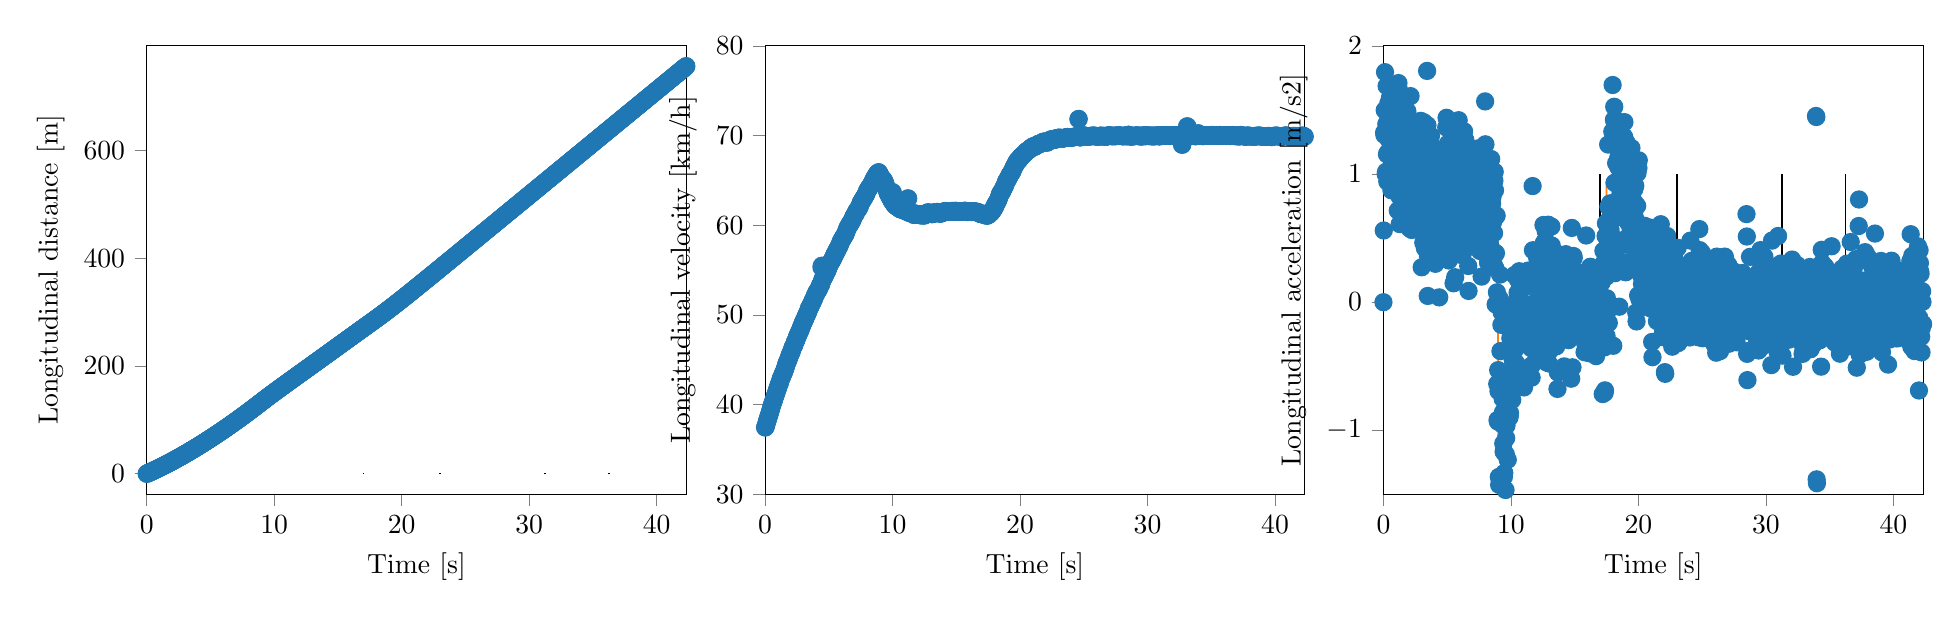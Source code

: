 % This file was created by matplotlib2tikz v0.6.14.
\begin{tikzpicture}

\definecolor{color0}{rgb}{0.122,0.467,0.706}
\definecolor{color1}{rgb}{1,0.498,0.055}

\begin{groupplot}[group style={group size=3 by 1}]
\nextgroupplot[
xlabel={Time [s]},
ylabel={Longitudinal distance [m]},
xmin=0, xmax=42.325,
ymin=-37.827, ymax=794.363,
tick align=outside,
tick pos=left,
x grid style={white!69.02!black},
y grid style={white!69.02!black}
]
\addplot [semithick, color0, mark=*, mark size=3, mark options={solid}, only marks, forget plot]
table {%
0 0
0.025 0.26
0.05 0.52
0.075 0.781
0.1 1.043
0.125 1.306
0.15 1.57
0.175 1.835
0.2 2.101
0.225 2.367
0.25 2.634
0.275 2.902
0.3 3.171
0.325 3.44
0.35 3.71
0.375 3.981
0.4 4.253
0.425 4.526
0.45 4.799
0.475 5.074
0.5 5.349
0.525 5.625
0.55 5.902
0.575 6.18
0.6 6.458
0.625 6.738
0.65 7.018
0.675 7.298
0.7 7.579
0.725 7.861
0.75 8.144
0.775 8.428
0.8 8.712
0.825 8.997
0.85 9.283
0.875 9.569
0.9 9.856
0.925 10.144
0.95 10.433
0.975 10.722
1 11.013
1.025 11.303
1.05 11.595
1.075 11.887
1.1 12.18
1.125 12.474
1.15 12.768
1.175 13.063
1.2 13.359
1.225 13.656
1.25 13.953
1.275 14.252
1.3 14.55
1.325 14.849
1.35 15.149
1.375 15.449
1.4 15.75
1.425 16.052
1.45 16.354
1.475 16.656
1.5 16.959
1.525 17.263
1.55 17.568
1.575 17.874
1.6 18.179
1.625 18.486
1.65 18.794
1.675 19.102
1.7 19.412
1.725 19.721
1.75 20.032
1.775 20.343
1.8 20.655
1.825 20.967
1.85 21.28
1.875 21.593
1.9 21.907
1.925 22.223
1.95 22.538
1.975 22.854
2 23.172
2.025 23.489
2.05 23.807
2.075 24.125
2.1 24.444
2.125 24.764
2.15 25.085
2.175 25.407
2.2 25.729
2.225 26.051
2.25 26.374
2.275 26.698
2.3 27.021
2.325 27.346
2.35 27.672
2.375 27.998
2.4 28.325
2.425 28.652
2.45 28.98
2.475 29.308
2.5 29.637
2.525 29.967
2.55 30.298
2.575 30.629
2.6 30.96
2.625 31.293
2.65 31.625
2.675 31.958
2.7 32.292
2.725 32.627
2.75 32.962
2.775 33.297
2.8 33.633
2.825 33.97
2.85 34.307
2.875 34.646
2.9 34.985
2.925 35.323
2.95 35.664
2.975 36.004
3 36.346
3.025 36.687
3.05 37.029
3.075 37.372
3.1 37.715
3.125 38.059
3.15 38.404
3.175 38.748
3.2 39.094
3.225 39.44
3.25 39.787
3.275 40.134
3.3 40.482
3.325 40.83
3.35 41.179
3.375 41.528
3.4 41.878
3.425 42.229
3.45 42.58
3.475 42.934
3.5 43.286
3.525 43.639
3.55 43.992
3.575 44.346
3.6 44.701
3.625 45.056
3.65 45.412
3.675 45.768
3.7 46.125
3.725 46.482
3.75 46.84
3.775 47.198
3.8 47.557
3.825 47.916
3.85 48.276
3.875 48.637
3.9 48.998
3.925 49.36
3.95 49.722
3.975 50.085
4 50.448
4.025 50.812
4.05 51.177
4.075 51.542
4.1 51.907
4.125 52.273
4.15 52.639
4.175 53.005
4.2 53.372
4.225 53.739
4.25 54.107
4.275 54.475
4.3 54.844
4.325 55.214
4.35 55.584
4.375 55.955
4.4 56.326
4.425 56.697
4.45 57.094
4.475 57.467
4.5 57.841
4.525 58.215
4.55 58.59
4.575 58.966
4.6 59.342
4.625 59.718
4.65 60.095
4.675 60.472
4.7 60.85
4.725 61.228
4.75 61.607
4.775 61.987
4.8 62.367
4.825 62.747
4.85 63.128
4.875 63.509
4.9 63.891
4.925 64.273
4.95 64.656
4.975 65.04
5 65.425
5.025 65.81
5.05 66.196
5.075 66.582
5.1 66.969
5.125 67.357
5.15 67.744
5.175 68.132
5.2 68.52
5.225 68.909
5.25 69.298
5.275 69.688
5.3 70.078
5.325 70.469
5.35 70.86
5.375 71.251
5.4 71.643
5.425 72.036
5.45 72.429
5.475 72.823
5.5 73.218
5.525 73.612
5.55 74.007
5.575 74.402
5.6 74.799
5.625 75.196
5.65 75.593
5.675 75.99
5.7 76.389
5.725 76.787
5.75 77.186
5.775 77.586
5.8 77.986
5.825 78.386
5.85 78.787
5.875 79.188
5.9 79.59
5.925 79.994
5.95 80.397
5.975 80.802
6 81.206
6.025 81.611
6.05 82.017
6.075 82.423
6.1 82.829
6.125 83.236
6.15 83.643
6.175 84.05
6.2 84.458
6.225 84.867
6.25 85.276
6.275 85.685
6.3 86.094
6.325 86.504
6.35 86.915
6.375 87.327
6.4 87.739
6.425 88.152
6.45 88.565
6.475 88.979
6.5 89.394
6.525 89.809
6.55 90.225
6.575 90.641
6.6 91.057
6.625 91.474
6.65 91.892
6.675 92.309
6.7 92.727
6.725 93.145
6.75 93.564
6.775 93.983
6.8 94.402
6.825 94.823
6.85 95.243
6.875 95.664
6.9 96.086
6.925 96.508
6.95 96.931
6.975 97.355
7 97.779
7.025 98.203
7.05 98.628
7.075 99.053
7.1 99.478
7.125 99.904
7.15 100.331
7.175 100.758
7.2 101.186
7.225 101.614
7.25 102.042
7.275 102.47
7.3 102.899
7.325 103.328
7.35 103.758
7.375 104.188
7.4 104.619
7.425 105.05
7.45 105.481
7.475 105.914
7.5 106.347
7.525 106.781
7.55 107.216
7.575 107.65
7.6 108.085
7.625 108.521
7.65 108.957
7.675 109.393
7.7 109.83
7.725 110.267
7.75 110.704
7.775 111.143
7.8 111.581
7.825 112.02
7.85 112.459
7.875 112.899
7.9 113.339
7.925 113.779
7.95 114.22
7.975 114.661
8 115.104
8.025 115.547
8.05 115.991
8.075 116.435
8.1 116.879
8.125 117.324
8.15 117.769
8.175 118.215
8.2 118.661
8.225 119.107
8.25 119.553
8.275 120.0
8.3 120.448
8.325 120.896
8.35 121.344
8.375 121.792
8.4 122.241
8.425 122.691
8.45 123.14
8.475 123.591
8.5 124.043
8.525 124.494
8.55 124.947
8.575 125.399
8.6 125.853
8.625 126.306
8.65 126.76
8.675 127.215
8.7 127.669
8.725 128.124
8.75 128.58
8.775 129.036
8.8 129.492
8.825 129.949
8.85 130.405
8.875 130.862
8.9 131.32
8.925 131.778
8.95 132.235
8.975 132.691
9 133.147
9.025 133.603
9.05 134.058
9.075 134.512
9.1 134.966
9.125 135.418
9.15 135.871
9.175 136.325
9.2 136.777
9.225 137.23
9.25 137.682
9.275 138.133
9.3 138.585
9.325 139.037
9.35 139.487
9.375 139.938
9.4 140.388
9.425 140.836
9.45 141.285
9.475 141.732
9.5 142.179
9.525 142.625
9.55 143.069
9.575 143.513
9.6 143.956
9.625 144.398
9.65 144.839
9.675 145.28
9.7 145.72
9.725 146.16
9.75 146.6
9.775 147.039
9.8 147.477
9.825 147.915
9.85 148.353
9.875 148.79
9.9 149.227
9.925 149.663
9.95 150.098
9.975 150.534
10 150.969
10.025 151.418
10.05 151.852
10.075 152.286
10.1 152.72
10.125 153.153
10.15 153.585
10.175 154.018
10.2 154.45
10.225 154.882
10.25 155.313
10.275 155.745
10.3 156.176
10.325 156.608
10.35 157.039
10.375 157.47
10.4 157.901
10.425 158.332
10.45 158.763
10.475 159.193
10.5 159.623
10.525 160.052
10.55 160.482
10.575 160.912
10.6 161.341
10.625 161.77
10.65 162.199
10.675 162.628
10.7 163.057
10.725 163.486
10.75 163.915
10.775 164.344
10.8 164.772
10.825 165.201
10.85 165.629
10.875 166.057
10.9 166.486
10.925 166.914
10.95 167.342
10.975 167.77
11 168.198
11.025 168.626
11.05 169.054
11.075 169.481
11.1 169.908
11.125 170.335
11.15 170.763
11.175 171.19
11.2 171.617
11.225 172.065
11.25 172.491
11.275 172.918
11.3 173.344
11.325 173.771
11.35 174.197
11.375 174.623
11.4 175.05
11.425 175.476
11.45 175.902
11.475 176.328
11.5 176.754
11.525 177.18
11.55 177.606
11.575 178.031
11.6 178.457
11.625 178.882
11.65 179.307
11.675 179.732
11.7 180.156
11.725 180.582
11.75 181.008
11.775 181.433
11.8 181.859
11.825 182.284
11.85 182.71
11.875 183.135
11.9 183.56
11.925 183.985
11.95 184.41
11.975 184.835
12 185.26
12.025 185.684
12.05 186.109
12.075 186.534
12.1 186.959
12.125 187.384
12.15 187.809
12.175 188.234
12.2 188.658
12.225 189.082
12.25 189.507
12.275 189.931
12.3 190.356
12.325 190.781
12.35 191.205
12.375 191.63
12.4 192.054
12.425 192.479
12.45 192.903
12.475 193.328
12.5 193.752
12.525 194.176
12.55 194.6
12.575 195.025
12.6 195.45
12.625 195.876
12.65 196.301
12.675 196.726
12.7 197.152
12.725 197.578
12.75 198.004
12.775 198.431
12.8 198.857
12.825 199.283
12.85 199.709
12.875 200.135
12.9 200.561
12.925 200.986
12.95 201.413
12.975 201.839
13 202.265
13.025 202.691
13.05 203.116
13.075 203.542
13.1 203.967
13.125 204.392
13.15 204.817
13.175 205.243
13.2 205.669
13.225 206.095
13.25 206.521
13.275 206.947
13.3 207.373
13.325 207.8
13.35 208.227
13.375 208.653
13.4 209.08
13.425 209.506
13.45 209.932
13.475 210.359
13.5 210.786
13.525 211.213
13.55 211.639
13.575 212.066
13.6 212.492
13.625 212.918
13.65 213.345
13.675 213.771
13.7 214.197
13.725 214.622
13.75 215.048
13.775 215.474
13.8 215.899
13.825 216.325
13.85 216.751
13.875 217.177
13.9 217.603
13.925 218.03
13.95 218.456
13.975 218.883
14 219.309
14.025 219.736
14.05 220.163
14.075 220.59
14.1 221.017
14.125 221.445
14.15 221.872
14.175 222.3
14.2 222.727
14.225 223.154
14.25 223.581
14.275 224.008
14.3 224.435
14.325 224.862
14.35 225.29
14.375 225.717
14.4 226.144
14.425 226.571
14.45 226.999
14.475 227.426
14.5 227.854
14.525 228.281
14.55 228.708
14.575 229.135
14.6 229.563
14.625 229.99
14.65 230.418
14.675 230.845
14.7 231.273
14.725 231.701
14.75 232.128
14.775 232.554
14.8 232.982
14.825 233.41
14.85 233.837
14.875 234.264
14.9 234.691
14.925 235.118
14.95 235.546
14.975 235.973
15 236.401
15.025 236.829
15.05 237.256
15.075 237.683
15.1 238.11
15.125 238.537
15.15 238.964
15.175 239.392
15.2 239.819
15.225 240.247
15.25 240.674
15.275 241.101
15.3 241.528
15.325 241.955
15.35 242.383
15.375 242.81
15.4 243.238
15.425 243.665
15.45 244.093
15.475 244.52
15.5 244.947
15.525 245.375
15.55 245.802
15.575 246.229
15.6 246.657
15.625 247.084
15.65 247.512
15.675 247.94
15.7 248.367
15.725 248.795
15.75 249.222
15.775 249.65
15.8 250.077
15.825 250.504
15.85 250.931
15.875 251.358
15.9 251.785
15.925 252.212
15.95 252.64
15.975 253.067
16 253.494
16.025 253.921
16.05 254.348
16.075 254.775
16.1 255.203
16.125 255.63
16.15 256.057
16.175 256.484
16.2 256.911
16.225 257.338
16.25 257.765
16.275 258.192
16.3 258.62
16.325 259.047
16.35 259.474
16.375 259.901
16.4 260.328
16.425 260.755
16.45 261.182
16.475 261.609
16.5 262.036
16.525 262.463
16.55 262.89
16.575 263.317
16.6 263.744
16.625 264.17
16.65 264.597
16.675 265.024
16.7 265.451
16.725 265.877
16.75 266.303
16.775 266.73
16.8 267.156
16.825 267.582
16.85 268.008
16.875 268.433
16.9 268.859
16.925 269.284
16.95 269.71
16.975 270.135
17 270.56
17.025 270.985
17.05 271.41
17.075 271.835
17.1 272.26
17.125 272.685
17.15 273.111
17.175 273.536
17.2 273.962
17.225 274.386
17.25 274.811
17.275 275.236
17.3 275.661
17.325 276.086
17.35 276.511
17.375 276.936
17.4 277.359
17.425 277.783
17.45 278.208
17.475 278.632
17.5 279.057
17.525 279.482
17.55 279.906
17.575 280.331
17.6 280.757
17.625 281.182
17.65 281.608
17.675 282.035
17.7 282.462
17.725 282.888
17.75 283.314
17.775 283.741
17.8 284.168
17.825 284.596
17.85 285.024
17.875 285.452
17.9 285.881
17.925 286.309
17.95 286.739
17.975 287.168
18 287.6
18.025 288.032
18.05 288.462
18.075 288.894
18.1 289.326
18.125 289.76
18.15 290.194
18.175 290.628
18.2 291.062
18.225 291.497
18.25 291.932
18.275 292.368
18.3 292.804
18.325 293.241
18.35 293.678
18.375 294.117
18.4 294.556
18.425 294.996
18.45 295.437
18.475 295.878
18.5 296.32
18.525 296.762
18.55 297.203
18.575 297.646
18.6 298.088
18.625 298.532
18.65 298.976
18.675 299.42
18.7 299.865
18.725 300.311
18.75 300.757
18.775 301.203
18.8 301.65
18.825 302.097
18.85 302.545
18.875 302.994
18.9 303.443
18.925 303.894
18.95 304.345
18.975 304.796
19 305.248
19.025 305.699
19.05 306.151
19.075 306.604
19.1 307.058
19.125 307.512
19.15 307.966
19.175 308.42
19.2 308.875
19.225 309.331
19.25 309.788
19.275 310.244
19.3 310.701
19.325 311.158
19.35 311.616
19.375 312.073
19.4 312.532
19.425 312.991
19.45 313.45
19.475 313.911
19.5 314.372
19.525 314.833
19.55 315.295
19.575 315.757
19.6 316.22
19.625 316.683
19.65 317.147
19.675 317.611
19.7 318.075
19.725 318.541
19.75 319.006
19.775 319.472
19.8 319.939
19.825 320.406
19.85 320.872
19.875 321.339
19.9 321.806
19.925 322.273
19.95 322.741
19.975 323.209
20 323.677
20.025 324.146
20.05 324.615
20.075 325.085
20.1 325.554
20.125 326.024
20.15 326.494
20.175 326.964
20.2 327.435
20.225 327.906
20.25 328.377
20.275 328.848
20.3 329.32
20.325 329.791
20.35 330.263
20.375 330.735
20.4 331.208
20.425 331.68
20.45 332.153
20.475 332.626
20.5 333.1
20.525 333.574
20.55 334.048
20.575 334.522
20.6 334.997
20.625 335.471
20.65 335.946
20.675 336.42
20.7 336.895
20.725 337.37
20.75 337.846
20.775 338.321
20.8 338.797
20.825 339.273
20.85 339.749
20.875 340.226
20.9 340.703
20.925 341.18
20.95 341.656
20.975 342.133
21 342.611
21.025 343.088
21.05 343.566
21.075 344.044
21.1 344.521
21.125 344.998
21.15 345.476
21.175 345.954
21.2 346.431
21.225 346.909
21.25 347.387
21.275 347.866
21.3 348.344
21.325 348.823
21.35 349.301
21.375 349.78
21.4 350.259
21.425 350.739
21.45 351.218
21.475 351.697
21.5 352.177
21.525 352.656
21.55 353.136
21.575 353.615
21.6 354.095
21.625 354.575
21.65 355.055
21.675 355.535
21.7 356.015
21.725 356.495
21.75 356.976
21.775 357.457
21.8 357.938
21.825 358.419
21.85 358.9
21.875 359.381
21.9 359.862
21.925 360.343
21.95 360.824
21.975 361.306
22 361.787
22.025 362.268
22.05 362.749
22.075 363.23
22.1 363.711
22.125 364.192
22.15 364.672
22.175 365.154
22.2 365.635
22.225 366.116
22.25 366.597
22.275 367.079
22.3 367.561
22.325 368.043
22.35 368.525
22.375 369.008
22.4 369.49
22.425 369.973
22.45 370.456
22.475 370.939
22.5 371.422
22.525 371.905
22.55 372.388
22.575 372.871
22.6 373.354
22.625 373.838
22.65 374.321
22.675 374.804
22.7 375.286
22.725 375.769
22.75 376.252
22.775 376.735
22.8 377.218
22.825 377.702
22.85 378.185
22.875 378.669
22.9 379.153
22.925 379.637
22.95 380.121
22.975 380.606
23 381.09
23.025 381.574
23.05 382.058
23.075 382.542
23.1 383.026
23.125 383.511
23.15 383.995
23.175 384.479
23.2 384.963
23.225 385.447
23.25 385.931
23.275 386.415
23.3 386.899
23.325 387.383
23.35 387.866
23.375 388.35
23.4 388.834
23.425 389.318
23.45 389.802
23.475 390.286
23.5 390.771
23.525 391.255
23.55 391.739
23.575 392.223
23.6 392.708
23.625 393.192
23.65 393.677
23.675 394.161
23.7 394.646
23.725 395.131
23.75 395.616
23.775 396.101
23.8 396.585
23.825 397.07
23.85 397.555
23.875 398.04
23.9 398.524
23.925 399.009
23.95 399.494
23.975 399.978
24 400.463
24.025 400.948
24.05 401.432
24.075 401.916
24.1 402.401
24.125 402.886
24.15 403.371
24.175 403.855
24.2 404.34
24.225 404.825
24.25 405.31
24.275 405.795
24.3 406.281
24.325 406.766
24.35 407.251
24.375 407.736
24.4 408.222
24.425 408.707
24.45 409.192
24.475 409.677
24.5 410.162
24.525 410.647
24.55 411.133
24.575 411.617
24.6 412.13
24.625 412.615
24.65 413.1
24.675 413.585
24.7 414.07
24.725 414.555
24.75 415.04
24.775 415.524
24.8 416.009
24.825 416.495
24.85 416.98
24.875 417.466
24.9 417.952
24.925 418.437
24.95 418.923
24.975 419.409
25 419.895
25.025 420.381
25.05 420.867
25.075 421.352
25.1 421.838
25.125 422.324
25.15 422.809
25.175 423.295
25.2 423.781
25.225 424.266
25.25 424.752
25.275 425.237
25.3 425.722
25.325 426.208
25.35 426.693
25.375 427.178
25.4 427.664
25.425 428.149
25.45 428.635
25.475 429.12
25.5 429.606
25.525 430.092
25.55 430.577
25.575 431.063
25.6 431.549
25.625 432.034
25.65 432.52
25.675 433.005
25.7 433.491
25.725 433.977
25.75 434.463
25.775 434.949
25.8 435.435
25.825 435.92
25.85 436.406
25.875 436.892
25.9 437.378
25.925 437.863
25.95 438.349
25.975 438.834
26 439.32
26.025 439.806
26.05 440.291
26.075 440.776
26.1 441.262
26.125 441.747
26.15 442.232
26.175 442.718
26.2 443.203
26.225 443.689
26.25 444.175
26.275 444.66
26.3 445.146
26.325 445.632
26.35 446.118
26.375 446.603
26.4 447.089
26.425 447.575
26.45 448.06
26.475 448.546
26.5 449.032
26.525 449.517
26.55 450.003
26.575 450.489
26.6 450.974
26.625 451.46
26.65 451.946
26.675 452.431
26.7 452.916
26.725 453.401
26.75 453.886
26.775 454.372
26.8 454.857
26.825 455.343
26.85 455.829
26.875 456.315
26.9 456.801
26.925 457.287
26.95 457.773
26.975 458.259
27 458.745
27.025 459.231
27.05 459.716
27.075 460.203
27.1 460.689
27.125 461.175
27.15 461.66
27.175 462.146
27.2 462.632
27.225 463.117
27.25 463.603
27.275 464.089
27.3 464.574
27.325 465.06
27.35 465.546
27.375 466.032
27.4 466.517
27.425 467.003
27.45 467.489
27.475 467.974
27.5 468.46
27.525 468.946
27.55 469.432
27.575 469.918
27.6 470.403
27.625 470.889
27.65 471.375
27.675 471.861
27.7 472.348
27.725 472.833
27.75 473.319
27.775 473.805
27.8 474.291
27.825 474.777
27.85 475.263
27.875 475.748
27.9 476.234
27.925 476.72
27.95 477.206
27.975 477.692
28 478.178
28.025 478.663
28.05 479.149
28.075 479.634
28.1 480.12
28.125 480.606
28.15 481.091
28.175 481.577
28.2 482.063
28.225 482.549
28.25 483.035
28.275 483.52
28.3 484.006
28.325 484.492
28.35 484.977
28.375 485.463
28.4 485.949
28.425 486.434
28.45 486.92
28.475 487.406
28.5 487.892
28.525 488.379
28.55 488.865
28.575 489.351
28.6 489.837
28.625 490.323
28.65 490.808
28.675 491.293
28.7 491.779
28.725 492.264
28.75 492.749
28.775 493.235
28.8 493.721
28.825 494.207
28.85 494.692
28.875 495.178
28.9 495.664
28.925 496.149
28.95 496.635
28.975 497.12
29 497.606
29.025 498.092
29.05 498.578
29.075 499.064
29.1 499.55
29.125 500.036
29.15 500.522
29.175 501.008
29.2 501.493
29.225 501.979
29.25 502.465
29.275 502.951
29.3 503.437
29.325 503.922
29.35 504.408
29.375 504.894
29.4 505.379
29.425 505.865
29.45 506.351
29.475 506.836
29.5 507.322
29.525 507.808
29.55 508.293
29.575 508.778
29.6 509.264
29.625 509.75
29.65 510.236
29.675 510.722
29.7 511.208
29.725 511.694
29.75 512.18
29.775 512.666
29.8 513.152
29.825 513.637
29.85 514.123
29.875 514.609
29.9 515.095
29.925 515.581
29.95 516.067
29.975 516.553
30 517.039
30.025 517.525
30.05 518.011
30.075 518.496
30.1 518.982
30.125 519.468
30.15 519.954
30.175 520.439
30.2 520.925
30.225 521.411
30.25 521.897
30.275 522.383
30.3 522.868
30.325 523.354
30.35 523.84
30.375 524.325
30.4 524.811
30.425 525.297
30.45 525.783
30.475 526.268
30.5 526.754
30.525 527.24
30.55 527.725
30.575 528.211
30.6 528.697
30.625 529.183
30.65 529.668
30.675 530.154
30.7 530.64
30.725 531.126
30.75 531.612
30.775 532.098
30.8 532.584
30.825 533.07
30.85 533.556
30.875 534.042
30.9 534.527
30.925 535.013
30.95 535.498
30.975 535.984
31 536.47
31.025 536.956
31.05 537.441
31.075 537.927
31.1 538.414
31.125 538.9
31.15 539.386
31.175 539.872
31.2 540.358
31.225 540.844
31.25 541.33
31.275 541.816
31.3 542.303
31.325 542.788
31.35 543.274
31.375 543.76
31.4 544.246
31.425 544.732
31.45 545.218
31.475 545.704
31.5 546.19
31.525 546.676
31.55 547.161
31.575 547.647
31.6 548.133
31.625 548.619
31.65 549.105
31.675 549.591
31.7 550.077
31.725 550.563
31.75 551.05
31.775 551.536
31.8 552.022
31.825 552.507
31.85 552.993
31.875 553.479
31.9 553.965
31.925 554.451
31.95 554.937
31.975 555.423
32 555.909
32.025 556.395
32.05 556.881
32.075 557.367
32.1 557.853
32.125 558.339
32.15 558.825
32.175 559.311
32.2 559.797
32.225 560.283
32.25 560.769
32.275 561.255
32.3 561.741
32.325 562.227
32.35 562.712
32.375 563.198
32.4 563.684
32.425 564.17
32.45 564.656
32.475 565.142
32.5 565.628
32.525 566.114
32.55 566.6
32.575 567.086
32.6 567.572
32.625 568.058
32.65 568.544
32.675 569.03
32.7 569.516
32.725 569.988
32.75 570.474
32.775 570.96
32.8 571.446
32.825 571.932
32.85 572.418
32.875 572.904
32.9 573.39
32.925 573.876
32.95 574.362
32.975 574.848
33 575.334
33.025 575.82
33.05 576.306
33.075 576.792
33.1 577.278
33.125 577.778
33.15 578.264
33.175 578.75
33.2 579.236
33.225 579.722
33.25 580.208
33.275 580.694
33.3 581.18
33.325 581.666
33.35 582.152
33.375 582.638
33.4 583.125
33.425 583.611
33.45 584.097
33.475 584.583
33.5 585.069
33.525 585.555
33.55 586.041
33.575 586.527
33.6 587.013
33.625 587.499
33.65 587.985
33.675 588.471
33.7 588.957
33.725 589.443
33.75 589.928
33.775 590.414
33.8 590.9
33.825 591.386
33.85 591.871
33.875 592.357
33.9 592.843
33.925 593.329
33.95 593.815
33.975 594.304
34 594.79
34.025 595.276
34.05 595.762
34.075 596.248
34.1 596.735
34.125 597.221
34.15 597.707
34.175 598.193
34.2 598.679
34.225 599.166
34.25 599.652
34.275 600.137
34.3 600.623
34.325 601.11
34.35 601.595
34.375 602.081
34.4 602.567
34.425 603.053
34.45 603.539
34.475 604.025
34.5 604.512
34.525 604.998
34.55 605.484
34.575 605.97
34.6 606.456
34.625 606.942
34.65 607.428
34.675 607.914
34.7 608.401
34.725 608.887
34.75 609.373
34.775 609.859
34.8 610.345
34.825 610.831
34.85 611.317
34.875 611.804
34.9 612.29
34.925 612.776
34.95 613.262
34.975 613.748
35 614.235
35.025 614.721
35.05 615.207
35.075 615.694
35.1 616.18
35.125 616.666
35.15 617.152
35.175 617.638
35.2 618.124
35.225 618.611
35.25 619.097
35.275 619.583
35.3 620.069
35.325 620.555
35.35 621.042
35.375 621.528
35.4 622.014
35.425 622.501
35.45 622.987
35.475 623.473
35.5 623.959
35.525 624.445
35.55 624.931
35.575 625.417
35.6 625.903
35.625 626.389
35.65 626.875
35.675 627.362
35.7 627.848
35.725 628.334
35.75 628.82
35.775 629.307
35.8 629.793
35.825 630.279
35.85 630.765
35.875 631.251
35.9 631.737
35.925 632.223
35.95 632.708
35.975 633.194
36 633.681
36.025 634.167
36.05 634.653
36.075 635.139
36.1 635.625
36.125 636.11
36.15 636.596
36.175 637.082
36.2 637.568
36.225 638.054
36.25 638.54
36.275 639.026
36.3 639.512
36.325 639.998
36.35 640.484
36.375 640.97
36.4 641.456
36.425 641.942
36.45 642.428
36.475 642.914
36.5 643.399
36.525 643.885
36.55 644.371
36.575 644.857
36.6 645.343
36.625 645.829
36.65 646.315
36.675 646.801
36.7 647.287
36.725 647.773
36.75 648.259
36.775 648.745
36.8 649.231
36.825 649.717
36.85 650.203
36.875 650.689
36.9 651.175
36.925 651.66
36.95 652.146
36.975 652.632
37 653.118
37.025 653.603
37.05 654.089
37.075 654.575
37.1 655.061
37.125 655.547
37.15 656.032
37.175 656.517
37.2 657.003
37.225 657.489
37.25 657.975
37.275 658.46
37.3 658.946
37.325 659.433
37.35 659.919
37.375 660.405
37.4 660.891
37.425 661.377
37.45 661.863
37.475 662.348
37.5 662.834
37.525 663.32
37.55 663.806
37.575 664.291
37.6 664.777
37.625 665.262
37.65 665.747
37.675 666.233
37.7 666.718
37.725 667.203
37.75 667.689
37.775 668.174
37.8 668.66
37.825 669.146
37.85 669.632
37.875 670.118
37.9 670.604
37.925 671.089
37.95 671.575
37.975 672.06
38 672.546
38.025 673.032
38.05 673.518
38.075 674.003
38.1 674.489
38.125 674.974
38.15 675.46
38.175 675.945
38.2 676.431
38.225 676.916
38.25 677.402
38.275 677.887
38.3 678.373
38.325 678.858
38.35 679.344
38.375 679.829
38.4 680.315
38.425 680.8
38.45 681.286
38.475 681.771
38.5 682.257
38.525 682.742
38.55 683.228
38.575 683.714
38.6 684.199
38.625 684.685
38.65 685.171
38.675 685.657
38.7 686.142
38.725 686.628
38.75 687.114
38.775 687.6
38.8 688.086
38.825 688.572
38.85 689.057
38.875 689.543
38.9 690.029
38.925 690.514
38.95 690.999
38.975 691.485
39 691.97
39.025 692.455
39.05 692.941
39.075 693.427
39.1 693.912
39.125 694.398
39.15 694.883
39.175 695.368
39.2 695.853
39.225 696.338
39.25 696.823
39.275 697.308
39.3 697.794
39.325 698.279
39.35 698.764
39.375 699.249
39.4 699.735
39.425 700.221
39.45 700.706
39.475 701.192
39.5 701.677
39.525 702.163
39.55 702.648
39.575 703.134
39.6 703.619
39.625 704.104
39.65 704.59
39.675 705.075
39.7 705.56
39.725 706.045
39.75 706.53
39.775 707.015
39.8 707.5
39.825 707.985
39.85 708.471
39.875 708.957
39.9 709.442
39.925 709.928
39.95 710.414
39.975 710.899
40 711.385
40.025 711.871
40.05 712.356
40.075 712.842
40.1 713.328
40.125 713.814
40.15 714.299
40.175 714.785
40.2 715.271
40.225 715.757
40.25 716.242
40.275 716.728
40.3 717.213
40.325 717.699
40.35 718.184
40.375 718.67
40.4 719.155
40.425 719.64
40.45 720.126
40.475 720.611
40.5 721.097
40.525 721.582
40.55 722.067
40.575 722.552
40.6 723.038
40.625 723.524
40.65 724.009
40.675 724.495
40.7 724.981
40.725 725.467
40.75 725.952
40.775 726.438
40.8 726.924
40.825 727.41
40.85 727.895
40.875 728.381
40.9 728.867
40.925 729.353
40.95 729.839
40.975 730.325
41 730.81
41.025 731.296
41.05 731.781
41.075 732.267
41.1 732.752
41.125 733.237
41.15 733.723
41.175 734.208
41.2 734.693
41.225 735.179
41.25 735.664
41.275 736.149
41.3 736.634
41.325 737.119
41.35 737.604
41.375 738.09
41.4 738.576
41.425 739.061
41.45 739.546
41.475 740.031
41.5 740.517
41.525 741.003
41.55 741.488
41.575 741.973
41.6 742.459
41.625 742.945
41.65 743.43
41.675 743.916
41.7 744.401
41.725 744.886
41.75 745.371
41.775 745.856
41.8 746.341
41.825 746.827
41.85 747.312
41.875 747.797
41.9 748.282
41.925 748.768
41.95 749.253
41.975 749.739
42 750.225
42.025 750.71
42.05 751.195
42.075 751.681
42.1 752.166
42.125 752.652
42.15 753.138
42.175 753.624
42.2 754.11
42.225 754.595
42.25 755.08
42.275 755.566
42.3 756.051
42.325 756.537
};
\addplot [semithick, color1, forget plot]
table {%
0 4.963e-14
0.025 0.261
0.05 0.524
0.075 0.786
0.1 1.05
0.125 1.314
0.15 1.579
0.175 1.845
0.2 2.112
0.225 2.379
0.25 2.647
0.275 2.916
0.3 3.186
0.325 3.456
0.35 3.727
0.375 3.999
0.4 4.271
0.425 4.544
0.45 4.818
0.475 5.093
0.5 5.368
0.525 5.644
0.55 5.921
0.575 6.199
0.6 6.477
0.625 6.756
0.65 7.036
0.675 7.316
0.7 7.597
0.725 7.879
0.75 8.161
0.775 8.445
0.8 8.729
0.825 9.013
0.85 9.299
0.875 9.585
0.9 9.872
0.925 10.159
0.95 10.447
0.975 10.736
1 11.026
1.025 11.316
1.05 11.607
1.075 11.899
1.1 12.191
1.125 12.484
1.15 12.778
1.175 13.072
1.2 13.367
1.225 13.663
1.25 13.96
1.275 14.257
1.3 14.555
1.325 14.853
1.35 15.152
1.375 15.452
1.4 15.753
1.425 16.054
1.45 16.356
1.475 16.659
1.5 16.962
1.525 17.266
1.55 17.57
1.575 17.876
1.6 18.181
1.625 18.488
1.65 18.795
1.675 19.103
1.7 19.412
1.725 19.721
1.75 20.031
1.775 20.342
1.8 20.653
1.825 20.965
1.85 21.277
1.875 21.59
1.9 21.904
1.925 22.219
1.95 22.534
1.975 22.849
2 23.166
2.025 23.483
2.05 23.801
2.075 24.119
2.1 24.438
2.125 24.758
2.15 25.078
2.175 25.399
2.2 25.72
2.225 26.042
2.25 26.365
2.275 26.689
2.3 27.013
2.325 27.337
2.35 27.663
2.375 27.988
2.4 28.315
2.425 28.642
2.45 28.97
2.475 29.298
2.5 29.627
2.525 29.957
2.55 30.287
2.575 30.618
2.6 30.95
2.625 31.282
2.65 31.615
2.675 31.948
2.7 32.282
2.725 32.616
2.75 32.951
2.775 33.287
2.8 33.624
2.825 33.96
2.85 34.298
2.875 34.636
2.9 34.975
2.925 35.314
2.95 35.654
2.975 35.995
3 36.336
3.025 36.678
3.05 37.02
3.075 37.363
3.1 37.706
3.125 38.05
3.15 38.395
3.175 38.74
3.2 39.086
3.225 39.432
3.25 39.779
3.275 40.127
3.3 40.475
3.325 40.824
3.35 41.173
3.375 41.523
3.4 41.873
3.425 42.224
3.45 42.576
3.475 42.928
3.5 43.281
3.525 43.634
3.55 43.988
3.575 44.342
3.6 44.697
3.625 45.052
3.65 45.408
3.675 45.765
3.7 46.122
3.725 46.48
3.75 46.838
3.775 47.197
3.8 47.556
3.825 47.916
3.85 48.277
3.875 48.638
3.9 48.999
3.925 49.361
3.95 49.724
3.975 50.087
4 50.451
4.025 50.815
4.05 51.18
4.075 51.545
4.1 51.911
4.125 52.278
4.15 52.645
4.175 53.012
4.2 53.38
4.225 53.748
4.25 54.117
4.275 54.487
4.3 54.857
4.325 55.228
4.35 55.599
4.375 55.971
4.4 56.343
4.425 56.715
4.45 57.089
4.475 57.462
4.5 57.836
4.525 58.211
4.55 58.586
4.575 58.962
4.6 59.338
4.625 59.715
4.65 60.093
4.675 60.47
4.7 60.849
4.725 61.227
4.75 61.607
4.775 61.987
4.8 62.367
4.825 62.748
4.85 63.129
4.875 63.511
4.9 63.893
4.925 64.276
4.95 64.66
4.975 65.043
5 65.428
5.025 65.813
5.05 66.198
5.075 66.584
5.1 66.97
5.125 67.357
5.15 67.745
5.175 68.133
5.2 68.521
5.225 68.91
5.25 69.299
5.275 69.689
5.3 70.08
5.325 70.471
5.35 70.862
5.375 71.254
5.4 71.646
5.425 72.039
5.45 72.433
5.475 72.826
5.5 73.221
5.525 73.616
5.55 74.011
5.575 74.407
5.6 74.803
5.625 75.2
5.65 75.598
5.675 75.995
5.7 76.394
5.725 76.793
5.75 77.192
5.775 77.592
5.8 77.992
5.825 78.393
5.85 78.794
5.875 79.196
5.9 79.598
5.925 80.001
5.95 80.404
5.975 80.808
6 81.212
6.025 81.617
6.05 82.022
6.075 82.428
6.1 82.834
6.125 83.241
6.15 83.648
6.175 84.056
6.2 84.464
6.225 84.872
6.25 85.281
6.275 85.691
6.3 86.101
6.325 86.512
6.35 86.923
6.375 87.334
6.4 87.746
6.425 88.159
6.45 88.572
6.475 88.985
6.5 89.399
6.525 89.813
6.55 90.228
6.575 90.644
6.6 91.059
6.625 91.476
6.65 91.893
6.675 92.31
6.7 92.728
6.725 93.146
6.75 93.565
6.775 93.984
6.8 94.403
6.825 94.824
6.85 95.244
6.875 95.665
6.9 96.087
6.925 96.509
6.95 96.931
6.975 97.354
7 97.778
7.025 98.202
7.05 98.626
7.075 99.051
7.1 99.476
7.125 99.902
7.15 100.328
7.175 100.755
7.2 101.182
7.225 101.61
7.25 102.038
7.275 102.467
7.3 102.896
7.325 103.326
7.35 103.756
7.375 104.186
7.4 104.617
7.425 105.048
7.45 105.48
7.475 105.913
7.5 106.346
7.525 106.779
7.55 107.213
7.575 107.647
7.6 108.082
7.625 108.517
7.65 108.952
7.675 109.388
7.7 109.825
7.725 110.262
7.75 110.699
7.775 111.137
7.8 111.576
7.825 112.014
7.85 112.454
7.875 112.894
7.9 113.334
7.925 113.774
7.95 114.216
7.975 114.657
8 115.099
8.025 115.542
8.05 115.985
8.075 116.428
8.1 116.872
8.125 117.316
8.15 117.761
8.175 118.206
8.2 118.652
8.225 119.098
8.25 119.545
8.275 119.992
8.3 120.439
8.325 120.887
8.35 121.336
8.375 121.784
8.4 122.234
8.425 122.684
8.45 123.134
8.475 123.584
8.5 124.036
8.525 124.487
8.55 124.939
8.575 125.392
8.6 125.844
8.625 126.298
8.65 126.752
8.675 127.206
8.7 127.66
8.725 128.116
8.75 128.571
8.775 129.027
8.8 129.484
8.825 129.941
8.85 130.398
8.875 130.856
8.9 131.314
8.925 131.773
8.95 132.232
8.975 132.691
9 133.147
9.025 133.604
9.05 134.061
9.075 134.517
9.1 134.972
9.125 135.426
9.15 135.88
9.175 136.333
9.2 136.786
9.225 137.238
9.25 137.689
9.275 138.14
9.3 138.59
9.325 139.04
9.35 139.489
9.375 139.938
9.4 140.385
9.425 140.833
9.45 141.28
9.475 141.726
9.5 142.171
9.525 142.617
9.55 143.061
9.575 143.505
9.6 143.949
9.625 144.392
9.65 144.834
9.675 145.276
9.7 145.717
9.725 146.158
9.75 146.599
9.775 147.039
9.8 147.478
9.825 147.917
9.85 148.356
9.875 148.794
9.9 149.232
9.925 149.669
9.95 150.106
9.975 150.542
10 150.978
10.025 151.413
10.05 151.848
10.075 152.283
10.1 152.717
10.125 153.151
10.15 153.584
10.175 154.018
10.2 154.45
10.225 154.883
10.25 155.315
10.275 155.747
10.3 156.179
10.325 156.61
10.35 157.041
10.375 157.472
10.4 157.902
10.425 158.333
10.45 158.763
10.475 159.193
10.5 159.623
10.525 160.052
10.55 160.482
10.575 160.911
10.6 161.34
10.625 161.769
10.65 162.198
10.675 162.627
10.7 163.056
10.725 163.484
10.75 163.913
10.775 164.342
10.8 164.77
10.825 165.199
10.85 165.627
10.875 166.056
10.9 166.484
10.925 166.913
10.95 167.341
10.975 167.77
11 168.198
11.025 168.625
11.05 169.051
11.075 169.478
11.1 169.904
11.125 170.33
11.15 170.757
11.175 171.183
11.2 171.61
11.225 172.036
11.25 172.462
11.275 172.889
11.3 173.315
11.325 173.741
11.35 174.168
11.375 174.594
11.4 175.021
11.425 175.447
11.45 175.873
11.475 176.3
11.5 176.726
11.525 177.153
11.55 177.579
11.575 178.005
11.6 178.432
11.625 178.858
11.65 179.284
11.675 179.711
11.7 180.137
11.725 180.564
11.75 180.99
11.775 181.416
11.8 181.843
11.825 182.269
11.85 182.696
11.875 183.122
11.9 183.548
11.925 183.975
11.95 184.401
11.975 184.827
12 185.254
12.025 185.68
12.05 186.107
12.075 186.533
12.1 186.959
12.125 187.386
12.15 187.812
12.175 188.239
12.2 188.665
12.225 189.091
12.25 189.518
12.275 189.944
12.3 190.371
12.325 190.797
12.35 191.223
12.375 191.65
12.4 192.076
12.425 192.502
12.45 192.929
12.475 193.355
12.5 193.782
12.525 194.208
12.55 194.634
12.575 195.061
12.6 195.487
12.625 195.914
12.65 196.34
12.675 196.766
12.7 197.193
12.725 197.619
12.75 198.045
12.775 198.472
12.8 198.898
12.825 199.325
12.85 199.751
12.875 200.177
12.9 200.604
12.925 201.03
12.95 201.457
12.975 201.883
13 202.309
13.025 202.736
13.05 203.162
13.075 203.588
13.1 204.015
13.125 204.441
13.15 204.868
13.175 205.294
13.2 205.72
13.225 206.147
13.25 206.573
13.275 207.0
13.3 207.426
13.325 207.852
13.35 208.279
13.375 208.705
13.4 209.131
13.425 209.558
13.45 209.984
13.475 210.411
13.5 210.837
13.525 211.263
13.55 211.69
13.575 212.116
13.6 212.543
13.625 212.969
13.65 213.395
13.675 213.822
13.7 214.248
13.725 214.674
13.75 215.101
13.775 215.527
13.8 215.954
13.825 216.38
13.85 216.806
13.875 217.233
13.9 217.659
13.925 218.086
13.95 218.512
13.975 218.938
14 219.365
14.025 219.791
14.05 220.217
14.075 220.644
14.1 221.07
14.125 221.497
14.15 221.923
14.175 222.349
14.2 222.776
14.225 223.202
14.25 223.629
14.275 224.055
14.3 224.481
14.325 224.908
14.35 225.334
14.375 225.761
14.4 226.187
14.425 226.613
14.45 227.04
14.475 227.466
14.5 227.892
14.525 228.319
14.55 228.745
14.575 229.172
14.6 229.598
14.625 230.024
14.65 230.451
14.675 230.877
14.7 231.304
14.725 231.73
14.75 232.156
14.775 232.583
14.8 233.009
14.825 233.435
14.85 233.862
14.875 234.288
14.9 234.715
14.925 235.141
14.95 235.567
14.975 235.994
15 236.42
15.025 236.847
15.05 237.273
15.075 237.699
15.1 238.126
15.125 238.552
15.15 238.978
15.175 239.405
15.2 239.831
15.225 240.258
15.25 240.684
15.275 241.11
15.3 241.537
15.325 241.963
15.35 242.39
15.375 242.816
15.4 243.242
15.425 243.669
15.45 244.095
15.475 244.521
15.5 244.948
15.525 245.374
15.55 245.801
15.575 246.227
15.6 246.653
15.625 247.08
15.65 247.506
15.675 247.933
15.7 248.359
15.725 248.785
15.75 249.212
15.775 249.638
15.8 250.064
15.825 250.491
15.85 250.917
15.875 251.344
15.9 251.77
15.925 252.196
15.95 252.623
15.975 253.049
16 253.476
16.025 253.902
16.05 254.328
16.075 254.755
16.1 255.181
16.125 255.607
16.15 256.034
16.175 256.46
16.2 256.887
16.225 257.313
16.25 257.739
16.275 258.166
16.3 258.592
16.325 259.019
16.35 259.445
16.375 259.871
16.4 260.298
16.425 260.724
16.45 261.151
16.475 261.577
16.5 262.003
16.525 262.43
16.55 262.856
16.575 263.282
16.6 263.709
16.625 264.135
16.65 264.562
16.675 264.988
16.7 265.414
16.725 265.841
16.75 266.267
16.775 266.694
16.8 267.12
16.825 267.546
16.85 267.973
16.875 268.399
16.9 268.825
16.925 269.252
16.95 269.678
16.975 270.105
17 270.531
17.025 270.957
17.05 271.384
17.075 271.81
17.1 272.237
17.125 272.663
17.15 273.089
17.175 273.516
17.2 273.942
17.225 274.368
17.25 274.795
17.275 275.221
17.3 275.648
17.325 276.074
17.35 276.5
17.375 276.927
17.4 277.353
17.425 277.78
17.45 278.206
17.475 278.632
17.5 279.057
17.525 279.478
17.55 279.9
17.575 280.322
17.6 280.744
17.625 281.168
17.65 281.591
17.675 282.016
17.7 282.441
17.725 282.866
17.75 283.292
17.775 283.719
17.8 284.146
17.825 284.574
17.85 285.002
17.875 285.431
17.9 285.86
17.925 286.29
17.95 286.72
17.975 287.151
18 287.583
18.025 288.015
18.05 288.447
18.075 288.88
18.1 289.314
18.125 289.748
18.15 290.183
18.175 290.618
18.2 291.053
18.225 291.49
18.25 291.926
18.275 292.364
18.3 292.802
18.325 293.24
18.35 293.679
18.375 294.118
18.4 294.558
18.425 294.998
18.45 295.439
18.475 295.88
18.5 296.322
18.525 296.764
18.55 297.207
18.575 297.65
18.6 298.094
18.625 298.538
18.65 298.983
18.675 299.428
18.7 299.874
18.725 300.32
18.75 300.767
18.775 301.214
18.8 301.662
18.825 302.11
18.85 302.559
18.875 303.008
18.9 303.457
18.925 303.907
18.95 304.358
18.975 304.808
19 305.26
19.025 305.712
19.05 306.164
19.075 306.617
19.1 307.07
19.125 307.523
19.15 307.977
19.175 308.432
19.2 308.887
19.225 309.342
19.25 309.798
19.275 310.254
19.3 310.711
19.325 311.168
19.35 311.626
19.375 312.084
19.4 312.542
19.425 313.001
19.45 313.46
19.475 313.92
19.5 314.38
19.525 314.841
19.55 315.302
19.575 315.763
19.6 316.225
19.625 316.687
19.65 317.149
19.675 317.612
19.7 318.076
19.725 318.54
19.75 319.004
19.775 319.468
19.8 319.933
19.825 320.399
19.85 320.864
19.875 321.33
19.9 321.797
19.925 322.264
19.95 322.731
19.975 323.199
20 323.666
20.025 324.135
20.05 324.603
20.075 325.072
20.1 325.541
20.125 326.011
20.15 326.481
20.175 326.951
20.2 327.422
20.225 327.892
20.25 328.364
20.275 328.835
20.3 329.307
20.325 329.779
20.35 330.251
20.375 330.724
20.4 331.196
20.425 331.669
20.45 332.143
20.475 332.616
20.5 333.09
20.525 333.564
20.55 334.039
20.575 334.513
20.6 334.988
20.625 335.463
20.65 335.938
20.675 336.414
20.7 336.889
20.725 337.365
20.75 337.841
20.775 338.317
20.8 338.794
20.825 339.27
20.85 339.747
20.875 340.224
20.9 340.701
20.925 341.179
20.95 341.656
20.975 342.134
21 342.611
21.025 343.089
21.05 343.567
21.075 344.046
21.1 344.524
21.125 345.002
21.15 345.481
21.175 345.959
21.2 346.438
21.225 346.917
21.25 347.396
21.275 347.875
21.3 348.354
21.325 348.833
21.35 349.313
21.375 349.792
21.4 350.272
21.425 350.751
21.45 351.231
21.475 351.71
21.5 352.19
21.525 352.67
21.55 353.149
21.575 353.629
21.6 354.109
21.625 354.589
21.65 355.069
21.675 355.548
21.7 356.028
21.725 356.508
21.75 356.988
21.775 357.468
21.8 357.948
21.825 358.427
21.85 358.907
21.875 359.387
21.9 359.867
21.925 360.346
21.95 360.826
21.975 361.306
22 361.787
22.025 362.272
22.05 362.758
22.075 363.243
22.1 363.729
22.125 364.215
22.15 364.7
22.175 365.186
22.2 365.671
22.225 366.157
22.25 366.642
22.275 367.128
22.3 367.613
22.325 368.099
22.35 368.585
22.375 369.07
22.4 369.556
22.425 370.041
22.45 370.527
22.475 371.012
22.5 371.498
22.525 371.983
22.55 372.469
22.575 372.954
22.6 373.44
22.625 373.926
22.65 374.411
22.675 374.897
22.7 375.382
22.725 375.868
22.75 376.353
22.775 376.839
22.8 377.324
22.825 377.81
22.85 378.295
22.875 378.781
22.9 379.267
22.925 379.752
22.95 380.238
22.975 380.723
23 381.209
23.025 381.694
23.05 382.18
23.075 382.665
23.1 383.151
23.125 383.636
23.15 384.122
23.175 384.608
23.2 385.093
23.225 385.579
23.25 386.064
23.275 386.55
23.3 387.035
23.325 387.521
23.35 388.006
23.375 388.492
23.4 388.977
23.425 389.463
23.45 389.949
23.475 390.434
23.5 390.92
23.525 391.405
23.55 391.891
23.575 392.376
23.6 392.862
23.625 393.347
23.65 393.833
23.675 394.319
23.7 394.804
23.725 395.29
23.75 395.775
23.775 396.261
23.8 396.746
23.825 397.232
23.85 397.717
23.875 398.203
23.9 398.688
23.925 399.174
23.95 399.66
23.975 400.145
24 400.631
24.025 401.116
24.05 401.602
24.075 402.087
24.1 402.573
24.125 403.058
24.15 403.544
24.175 404.029
24.2 404.515
24.225 405.001
24.25 405.486
24.275 405.972
24.3 406.457
24.325 406.943
24.35 407.428
24.375 407.914
24.4 408.399
24.425 408.885
24.45 409.37
24.475 409.856
24.5 410.342
24.525 410.827
24.55 411.313
24.575 411.798
24.6 412.284
24.625 412.769
24.65 413.255
24.675 413.74
24.7 414.226
24.725 414.711
24.75 415.197
24.775 415.683
24.8 416.168
24.825 416.654
24.85 417.139
24.875 417.625
24.9 418.11
24.925 418.596
24.95 419.081
24.975 419.567
25 420.053
25.025 420.538
25.05 421.024
25.075 421.509
25.1 421.995
25.125 422.48
25.15 422.966
25.175 423.451
25.2 423.937
25.225 424.422
25.25 424.908
25.275 425.394
25.3 425.879
25.325 426.365
25.35 426.85
25.375 427.336
25.4 427.821
25.425 428.307
25.45 428.792
25.475 429.278
25.5 429.763
25.525 430.249
25.55 430.735
25.575 431.22
25.6 431.706
25.625 432.191
25.65 432.677
25.675 433.162
25.7 433.648
25.725 434.133
25.75 434.619
25.775 435.104
25.8 435.59
25.825 436.076
25.85 436.561
25.875 437.047
25.9 437.532
25.925 438.018
25.95 438.503
25.975 438.989
26 439.474
26.025 439.96
26.05 440.445
26.075 440.931
26.1 441.417
26.125 441.902
26.15 442.388
26.175 442.873
26.2 443.359
26.225 443.844
26.25 444.33
26.275 444.815
26.3 445.301
26.325 445.787
26.35 446.272
26.375 446.758
26.4 447.243
26.425 447.729
26.45 448.214
26.475 448.7
26.5 449.185
26.525 449.671
26.55 450.156
26.575 450.642
26.6 451.128
26.625 451.613
26.65 452.099
26.675 452.584
26.7 453.07
26.725 453.555
26.75 454.041
26.775 454.526
26.8 455.012
26.825 455.497
26.85 455.983
26.875 456.469
26.9 456.954
26.925 457.44
26.95 457.925
26.975 458.411
27 458.896
27.025 459.382
27.05 459.867
27.075 460.353
27.1 460.838
27.125 461.324
27.15 461.81
27.175 462.295
27.2 462.781
27.225 463.266
27.25 463.752
27.275 464.237
27.3 464.723
27.325 465.208
27.35 465.694
27.375 466.179
27.4 466.665
27.425 467.151
27.45 467.636
27.475 468.122
27.5 468.607
27.525 469.093
27.55 469.578
27.575 470.064
27.6 470.549
27.625 471.035
27.65 471.521
27.675 472.006
27.7 472.492
27.725 472.977
27.75 473.463
27.775 473.948
27.8 474.434
27.825 474.919
27.85 475.405
27.875 475.89
27.9 476.376
27.925 476.862
27.95 477.347
27.975 477.833
28 478.318
28.025 478.804
28.05 479.289
28.075 479.775
28.1 480.26
28.125 480.746
28.15 481.231
28.175 481.717
28.2 482.203
28.225 482.688
28.25 483.174
28.275 483.659
28.3 484.145
28.325 484.63
28.35 485.116
28.375 485.601
28.4 486.087
28.425 486.572
28.45 487.058
28.475 487.544
28.5 488.029
28.525 488.515
28.55 489.0
28.575 489.486
28.6 489.971
28.625 490.457
28.65 490.942
28.675 491.428
28.7 491.913
28.725 492.399
28.75 492.885
28.775 493.37
28.8 493.856
28.825 494.341
28.85 494.827
28.875 495.312
28.9 495.798
28.925 496.283
28.95 496.769
28.975 497.254
29 497.74
29.025 498.226
29.05 498.711
29.075 499.197
29.1 499.682
29.125 500.168
29.15 500.653
29.175 501.139
29.2 501.624
29.225 502.11
29.25 502.596
29.275 503.081
29.3 503.567
29.325 504.052
29.35 504.538
29.375 505.023
29.4 505.509
29.425 505.994
29.45 506.48
29.475 506.965
29.5 507.451
29.525 507.937
29.55 508.422
29.575 508.908
29.6 509.393
29.625 509.879
29.65 510.364
29.675 510.85
29.7 511.335
29.725 511.821
29.75 512.306
29.775 512.792
29.8 513.278
29.825 513.763
29.85 514.249
29.875 514.734
29.9 515.22
29.925 515.705
29.95 516.191
29.975 516.676
30 517.162
30.025 517.647
30.05 518.133
30.075 518.619
30.1 519.104
30.125 519.59
30.15 520.075
30.175 520.561
30.2 521.046
30.225 521.532
30.25 522.017
30.275 522.503
30.3 522.988
30.325 523.474
30.35 523.96
30.375 524.445
30.4 524.931
30.425 525.416
30.45 525.902
30.475 526.387
30.5 526.873
30.525 527.358
30.55 527.844
30.575 528.33
30.6 528.815
30.625 529.301
30.65 529.786
30.675 530.272
30.7 530.757
30.725 531.243
30.75 531.728
30.775 532.214
30.8 532.699
30.825 533.185
30.85 533.671
30.875 534.156
30.9 534.642
30.925 535.127
30.95 535.613
30.975 536.098
31 536.584
31.025 537.069
31.05 537.555
31.075 538.04
31.1 538.526
31.125 539.012
31.15 539.497
31.175 539.983
31.2 540.468
31.225 540.954
31.25 541.439
31.275 541.925
31.3 542.41
31.325 542.896
31.35 543.381
31.375 543.867
31.4 544.353
31.425 544.838
31.45 545.324
31.475 545.809
31.5 546.295
31.525 546.78
31.55 547.266
31.575 547.751
31.6 548.237
31.625 548.722
31.65 549.208
31.675 549.694
31.7 550.179
31.725 550.665
31.75 551.15
31.775 551.636
31.8 552.121
31.825 552.607
31.85 553.092
31.875 553.578
31.9 554.064
31.925 554.549
31.95 555.035
31.975 555.52
32 556.006
32.025 556.491
32.05 556.977
32.075 557.462
32.1 557.948
32.125 558.433
32.15 558.919
32.175 559.405
32.2 559.89
32.225 560.376
32.25 560.861
32.275 561.347
32.3 561.832
32.325 562.318
32.35 562.803
32.375 563.289
32.4 563.774
32.425 564.26
32.45 564.746
32.475 565.231
32.5 565.717
32.525 566.202
32.55 566.688
32.575 567.173
32.6 567.659
32.625 568.144
32.65 568.63
32.675 569.115
32.7 569.601
32.725 570.087
32.75 570.572
32.775 571.058
32.8 571.543
32.825 572.029
32.85 572.514
32.875 573.0
32.9 573.485
32.925 573.971
32.95 574.456
32.975 574.942
33 575.428
33.025 575.913
33.05 576.399
33.075 576.884
33.1 577.37
33.125 577.855
33.15 578.341
33.175 578.826
33.2 579.312
33.225 579.798
33.25 580.283
33.275 580.769
33.3 581.254
33.325 581.74
33.35 582.225
33.375 582.711
33.4 583.196
33.425 583.682
33.45 584.167
33.475 584.653
33.5 585.139
33.525 585.624
33.55 586.11
33.575 586.595
33.6 587.081
33.625 587.566
33.65 588.052
33.675 588.537
33.7 589.023
33.725 589.508
33.75 589.994
33.775 590.48
33.8 590.965
33.825 591.451
33.85 591.936
33.875 592.422
33.9 592.907
33.925 593.393
33.95 593.878
33.975 594.364
34 594.849
34.025 595.335
34.05 595.821
34.075 596.306
34.1 596.792
34.125 597.277
34.15 597.763
34.175 598.248
34.2 598.734
34.225 599.219
34.25 599.705
34.275 600.19
34.3 600.676
34.325 601.162
34.35 601.647
34.375 602.133
34.4 602.618
34.425 603.104
34.45 603.589
34.475 604.075
34.5 604.56
34.525 605.046
34.55 605.532
34.575 606.017
34.6 606.503
34.625 606.988
34.65 607.474
34.675 607.959
34.7 608.445
34.725 608.93
34.75 609.416
34.775 609.901
34.8 610.387
34.825 610.873
34.85 611.358
34.875 611.844
34.9 612.329
34.925 612.815
34.95 613.3
34.975 613.786
35 614.271
35.025 614.757
35.05 615.242
35.075 615.728
35.1 616.214
35.125 616.699
35.15 617.185
35.175 617.67
35.2 618.156
35.225 618.641
35.25 619.127
35.275 619.612
35.3 620.098
35.325 620.583
35.35 621.069
35.375 621.555
35.4 622.04
35.425 622.526
35.45 623.011
35.475 623.497
35.5 623.982
35.525 624.468
35.55 624.953
35.575 625.439
35.6 625.924
35.625 626.41
35.65 626.896
35.675 627.381
35.7 627.867
35.725 628.352
35.75 628.838
35.775 629.323
35.8 629.809
35.825 630.294
35.85 630.78
35.875 631.266
35.9 631.751
35.925 632.237
35.95 632.722
35.975 633.208
36 633.693
36.025 634.179
36.05 634.664
36.075 635.15
36.1 635.635
36.125 636.121
36.15 636.607
36.175 637.092
36.2 637.578
36.225 638.063
36.25 638.549
36.275 639.034
36.3 639.52
36.325 640.005
36.35 640.491
36.375 640.976
36.4 641.462
36.425 641.948
36.45 642.433
36.475 642.919
36.5 643.404
36.525 643.89
36.55 644.375
36.575 644.861
36.6 645.346
36.625 645.832
36.65 646.317
36.675 646.803
36.7 647.289
36.725 647.774
36.75 648.26
36.775 648.745
36.8 649.231
36.825 649.716
36.85 650.202
36.875 650.687
36.9 651.173
36.925 651.658
36.95 652.144
36.975 652.63
37 653.115
37.025 653.601
37.05 654.086
37.075 654.572
37.1 655.057
37.125 655.543
37.15 656.028
37.175 656.514
37.2 657.0
37.225 657.485
37.25 657.971
37.275 658.456
37.3 658.942
37.325 659.427
37.35 659.913
37.375 660.398
37.4 660.884
37.425 661.369
37.45 661.855
37.475 662.341
37.5 662.826
37.525 663.312
37.55 663.797
37.575 664.283
37.6 664.768
37.625 665.254
37.65 665.739
37.675 666.225
37.7 666.71
37.725 667.196
37.75 667.682
37.775 668.167
37.8 668.653
37.825 669.138
37.85 669.624
37.875 670.109
37.9 670.595
37.925 671.08
37.95 671.566
37.975 672.051
38 672.537
38.025 673.023
38.05 673.508
38.075 673.994
38.1 674.479
38.125 674.965
38.15 675.45
38.175 675.936
38.2 676.421
38.225 676.907
38.25 677.392
38.275 677.878
38.3 678.364
38.325 678.849
38.35 679.335
38.375 679.82
38.4 680.306
38.425 680.791
38.45 681.277
38.475 681.762
38.5 682.248
38.525 682.733
38.55 683.219
38.575 683.705
38.6 684.19
38.625 684.676
38.65 685.161
38.675 685.647
38.7 686.132
38.725 686.618
38.75 687.103
38.775 687.589
38.8 688.075
38.825 688.56
38.85 689.046
38.875 689.531
38.9 690.017
38.925 690.502
38.95 690.988
38.975 691.473
39 691.959
39.025 692.444
39.05 692.93
39.075 693.416
39.1 693.901
39.125 694.387
39.15 694.872
39.175 695.358
39.2 695.843
39.225 696.329
39.25 696.814
39.275 697.3
39.3 697.785
39.325 698.271
39.35 698.757
39.375 699.242
39.4 699.728
39.425 700.213
39.45 700.699
39.475 701.184
39.5 701.67
39.525 702.155
39.55 702.641
39.575 703.126
39.6 703.612
39.625 704.098
39.65 704.583
39.675 705.069
39.7 705.554
39.725 706.04
39.75 706.525
39.775 707.011
39.8 707.496
39.825 707.982
39.85 708.467
39.875 708.953
39.9 709.439
39.925 709.924
39.95 710.41
39.975 710.895
40 711.381
40.025 711.866
40.05 712.352
40.075 712.837
40.1 713.323
40.125 713.809
40.15 714.294
40.175 714.78
40.2 715.265
40.225 715.751
40.25 716.236
40.275 716.722
40.3 717.207
40.325 717.693
40.35 718.178
40.375 718.664
40.4 719.15
40.425 719.635
40.45 720.121
40.475 720.606
40.5 721.092
40.525 721.577
40.55 722.063
40.575 722.548
40.6 723.034
40.625 723.519
40.65 724.005
40.675 724.491
40.7 724.976
40.725 725.462
40.75 725.947
40.775 726.433
40.8 726.918
40.825 727.404
40.85 727.889
40.875 728.375
40.9 728.86
40.925 729.346
40.95 729.832
40.975 730.317
41 730.803
41.025 731.288
41.05 731.774
41.075 732.259
41.1 732.745
41.125 733.23
41.15 733.716
41.175 734.201
41.2 734.687
41.225 735.173
41.25 735.658
41.275 736.144
41.3 736.629
41.325 737.115
41.35 737.6
41.375 738.086
41.4 738.571
41.425 739.057
41.45 739.543
41.475 740.028
41.5 740.514
41.525 740.999
41.55 741.485
41.575 741.97
41.6 742.456
41.625 742.941
41.65 743.427
41.675 743.912
41.7 744.398
41.725 744.884
41.75 745.369
41.775 745.855
41.8 746.34
41.825 746.826
41.85 747.311
41.875 747.797
41.9 748.282
41.925 748.768
41.95 749.253
41.975 749.739
42 750.225
42.025 750.71
42.05 751.196
42.075 751.681
42.1 752.167
42.125 752.652
42.15 753.138
42.175 753.623
42.2 754.109
42.225 754.594
42.25 755.08
42.275 755.566
42.3 756.051
42.325 756.537
};
\addplot [semithick, black, forget plot]
table {%
17 0
17 1
};
\addplot [semithick, black, forget plot]
table {%
23 0
23 1
};
\addplot [semithick, black, forget plot]
table {%
31.25 0
31.25 1
};
\addplot [semithick, black, forget plot]
table {%
36.25 0
36.25 1
};
\nextgroupplot[
xlabel={Time [s]},
ylabel={Longitudinal velocity [km/h]},
xmin=0, xmax=42.325,
ymin=30, ymax=80,
tick align=outside,
tick pos=left,
x grid style={white!69.02!black},
y grid style={white!69.02!black}
]
\addplot [semithick, color0, mark=*, mark size=3, mark options={solid}, only marks, forget plot]
table {%
0 37.44
0.025 37.44
0.05 37.541
0.075 37.678
0.1 37.775
0.125 37.947
0.15 38.098
0.175 38.185
0.2 38.278
0.225 38.368
0.25 38.528
0.275 38.672
0.3 38.736
0.325 38.841
0.35 38.945
0.375 39.075
0.4 39.224
0.425 39.332
0.45 39.452
0.475 39.571
0.5 39.72
0.525 39.858
0.55 39.925
0.575 40.046
0.6 40.177
0.625 40.249
0.65 40.334
0.675 40.422
0.7 40.534
0.725 40.691
0.75 40.809
0.775 40.905
0.8 41.004
0.825 41.076
0.85 41.194
0.875 41.308
0.9 41.387
0.925 41.518
0.95 41.636
0.975 41.734
1 41.834
1.025 41.906
1.05 42.04
1.075 42.172
1.1 42.252
1.125 42.328
1.15 42.38
1.175 42.514
1.2 42.688
1.225 42.814
1.25 42.909
1.275 42.962
1.3 43.019
1.325 43.111
1.35 43.195
1.375 43.302
1.4 43.407
1.425 43.461
1.45 43.521
1.475 43.592
1.5 43.703
1.525 43.845
1.55 43.939
1.575 43.996
1.6 44.093
1.625 44.22
1.65 44.38
1.675 44.505
1.7 44.567
1.725 44.674
1.75 44.771
1.775 44.845
1.8 44.919
1.825 44.973
1.85 45.067
1.875 45.186
1.9 45.335
1.925 45.446
1.95 45.478
1.975 45.59
2 45.702
2.025 45.738
2.05 45.806
2.075 45.889
2.1 45.983
2.125 46.14
2.15 46.273
2.175 46.357
2.2 46.423
2.225 46.459
2.25 46.524
2.275 46.603
2.3 46.699
2.325 46.842
2.35 46.953
2.375 47.019
2.4 47.077
2.425 47.131
2.45 47.224
2.475 47.329
2.5 47.463
2.525 47.582
2.55 47.624
2.575 47.706
2.6 47.798
2.625 47.852
2.65 47.943
2.675 48.04
2.7 48.139
2.725 48.217
2.75 48.243
2.775 48.32
2.8 48.44
2.825 48.548
2.85 48.679
2.875 48.769
2.9 48.78
2.925 48.885
2.95 49.034
2.975 49.127
3 49.176
3.025 49.176
3.05 49.288
3.075 49.429
3.1 49.497
3.125 49.549
3.15 49.58
3.175 49.693
3.2 49.833
3.225 49.923
3.25 49.968
3.275 49.998
3.3 50.106
3.325 50.223
3.35 50.28
3.375 50.332
3.4 50.423
3.425 50.549
3.45 50.747
3.475 50.797
3.5 50.756
3.525 50.861
3.55 50.957
3.575 51.036
3.6 51.11
3.625 51.186
3.65 51.278
3.675 51.333
3.7 51.359
3.725 51.464
3.75 51.592
3.775 51.644
3.8 51.695
3.825 51.767
3.85 51.868
3.875 51.965
3.9 52.063
3.925 52.167
3.95 52.225
3.975 52.276
4 52.344
4.025 52.47
4.05 52.56
4.075 52.56
4.1 52.614
4.125 52.686
4.15 52.722
4.175 52.759
4.2 52.831
4.225 52.921
4.25 52.994
4.275 53.098
4.3 53.188
4.325 53.297
4.35 53.387
4.375 53.388
4.4 53.393
4.425 55.289
4.45 55.47
4.475 53.793
4.5 53.877
4.525 53.964
4.55 54.036
4.575 54.101
4.6 54.137
4.625 54.234
4.65 54.328
4.675 54.346
4.7 54.415
4.725 54.523
4.75 54.628
4.775 54.699
4.8 54.754
4.825 54.805
4.85 54.878
4.875 54.952
4.9 54.987
4.925 55.099
4.95 55.233
4.975 55.358
5 55.449
5.025 55.467
5.05 55.563
5.075 55.689
5.1 55.762
5.125 55.801
5.15 55.821
5.175 55.873
5.2 55.963
5.225 56.028
5.25 56.046
5.275 56.134
5.3 56.23
5.325 56.273
5.35 56.325
5.375 56.415
5.4 56.519
5.425 56.591
5.45 56.707
5.475 56.792
5.5 56.785
5.525 56.818
5.55 56.908
5.575 57.037
5.6 57.145
5.625 57.168
5.65 57.18
5.675 57.288
5.7 57.395
5.725 57.431
5.75 57.486
5.775 57.54
5.8 57.621
5.825 57.694
5.85 57.763
5.875 57.852
5.9 57.978
5.925 58.107
5.95 58.166
5.975 58.235
6 58.301
6.025 58.354
6.05 58.432
6.075 58.504
6.1 58.55
6.125 58.57
6.15 58.627
6.175 58.704
6.2 58.794
6.225 58.869
6.25 58.887
6.275 58.939
6.3 58.993
6.325 59.112
6.35 59.232
6.375 59.287
6.4 59.38
6.425 59.488
6.45 59.607
6.475 59.695
6.5 59.758
6.525 59.814
6.55 59.85
6.575 59.924
6.6 59.996
6.625 60.083
6.65 60.15
6.675 60.134
6.7 60.166
6.725 60.256
6.75 60.338
6.775 60.392
6.8 60.46
6.825 60.528
6.85 60.602
6.875 60.691
6.9 60.763
6.925 60.869
6.95 60.962
6.975 61.024
7 61.074
7.025 61.109
7.05 61.166
7.075 61.22
7.1 61.305
7.125 61.39
7.15 61.464
7.175 61.547
7.2 61.601
7.225 61.658
7.25 61.694
7.275 61.737
7.3 61.778
7.325 61.817
7.35 61.883
7.375 61.973
7.4 62.062
7.425 62.116
7.45 62.216
7.475 62.331
7.5 62.432
7.525 62.536
7.55 62.591
7.575 62.623
7.6 62.663
7.625 62.735
7.65 62.823
7.675 62.895
7.7 62.928
7.725 62.931
7.75 63.021
7.775 63.114
7.8 63.168
7.825 63.23
7.85 63.266
7.875 63.331
7.9 63.403
7.925 63.462
7.95 63.509
7.975 63.641
8 63.791
8.025 63.863
8.05 63.916
8.075 63.941
8.1 64.015
8.125 64.1
8.15 64.153
8.175 64.199
8.2 64.217
8.225 64.254
8.25 64.3
8.275 64.396
8.3 64.487
8.325 64.523
8.35 64.568
8.375 64.604
8.4 64.677
8.425 64.749
8.45 64.844
8.475 64.95
8.5 65.014
8.525 65.092
8.55 65.152
8.575 65.239
8.6 65.315
8.625 65.351
8.65 65.386
8.675 65.404
8.7 65.483
8.725 65.574
8.75 65.666
8.775 65.731
8.8 65.713
8.825 65.728
8.85 65.782
8.875 65.849
8.9 65.903
8.925 65.863
8.95 65.788
8.975 65.697
9 65.619
9.025 65.601
9.05 65.494
9.075 65.355
9.1 65.237
9.125 65.188
9.15 65.242
9.175 65.226
9.2 65.172
9.225 65.106
9.25 65.057
9.275 65.074
9.3 65.042
9.325 64.952
9.35 64.87
9.375 64.816
9.4 64.715
9.425 64.617
9.45 64.504
9.475 64.372
9.5 64.264
9.525 64.094
9.55 63.956
9.575 63.816
9.6 63.692
9.625 63.602
9.65 63.5
9.675 63.428
9.7 63.382
9.725 63.361
9.75 63.249
9.775 63.139
9.8 63.121
9.825 63.072
9.85 63.0
9.875 62.909
9.9 62.837
9.925 62.749
9.95 62.681
9.975 62.698
10 63.694
10.025 63.566
10.05 62.474
10.075 62.472
10.1 62.402
10.125 62.334
10.15 62.298
10.175 62.252
10.2 62.216
10.225 62.155
10.25 62.11
10.275 62.145
10.3 62.148
10.325 62.094
10.35 62.064
10.375 62.064
10.4 62.064
10.425 62.053
10.45 61.999
10.475 61.935
10.5 61.881
10.525 61.846
10.55 61.894
10.575 61.878
10.6 61.794
10.625 61.758
10.65 61.765
10.675 61.801
10.7 61.778
10.725 61.742
10.75 61.74
10.775 61.735
10.8 61.717
10.825 61.695
10.85 61.677
10.875 61.668
10.9 61.668
10.925 61.65
10.95 61.64
10.975 61.676
11 61.66
11.025 61.57
11.05 61.54
11.075 61.548
11.1 61.513
11.125 61.507
11.15 61.542
11.175 61.492
11.2 62.98
11.225 62.975
11.25 61.417
11.275 61.416
11.3 61.397
11.325 61.361
11.35 61.369
11.375 61.406
11.4 61.399
11.425 61.377
11.45 61.359
11.475 61.344
11.5 61.344
11.525 61.317
11.55 61.284
11.575 61.292
11.6 61.281
11.625 61.227
11.65 61.174
11.675 61.138
11.7 61.214
11.725 61.301
11.75 61.287
11.775 61.272
11.8 61.272
11.825 61.26
11.85 61.242
11.875 61.22
11.9 61.202
11.925 61.2
11.95 61.193
11.975 61.175
12 61.164
12.025 61.164
12.05 61.196
12.075 61.226
12.1 61.212
12.125 61.187
12.15 61.166
12.175 61.126
12.2 61.092
12.225 61.092
12.25 61.112
12.275 61.148
12.3 61.164
12.325 61.163
12.35 61.127
12.375 61.097
12.4 61.115
12.425 61.128
12.45 61.128
12.475 61.112
12.5 61.077
12.525 61.095
12.55 61.153
12.575 61.204
12.6 61.236
12.625 61.236
12.65 61.249
12.675 61.267
12.7 61.308
12.725 61.353
12.75 61.407
12.775 61.429
12.8 61.375
12.825 61.344
12.85 61.344
12.875 61.311
12.9 61.286
12.925 61.355
12.95 61.395
12.975 61.341
13 61.308
13.025 61.308
13.05 61.276
13.075 61.24
13.1 61.236
13.125 61.236
13.15 61.236
13.175 61.285
13.2 61.342
13.225 61.365
13.25 61.38
13.275 61.38
13.3 61.404
13.325 61.44
13.35 61.437
13.375 61.417
13.4 61.396
13.425 61.386
13.45 61.404
13.475 61.437
13.5 61.474
13.525 61.458
13.55 61.419
13.575 61.395
13.6 61.399
13.625 61.435
13.65 61.387
13.675 61.313
13.7 61.288
13.725 61.278
13.75 61.296
13.775 61.319
13.8 61.337
13.825 61.344
13.85 61.344
13.875 61.344
13.9 61.355
13.925 61.391
13.95 61.416
13.975 61.416
14 61.445
14.025 61.481
14.05 61.507
14.075 61.524
14.1 61.524
14.125 61.551
14.15 61.579
14.175 61.534
14.2 61.488
14.225 61.488
14.25 61.488
14.275 61.488
14.3 61.522
14.325 61.555
14.35 61.539
14.375 61.516
14.4 61.498
14.425 61.513
14.45 61.549
14.475 61.56
14.5 61.556
14.525 61.519
14.55 61.502
14.575 61.538
14.6 61.56
14.625 61.56
14.65 61.56
14.675 61.566
14.7 61.584
14.725 61.543
14.75 61.476
14.775 61.529
14.8 61.58
14.825 61.526
14.85 61.488
14.875 61.488
14.9 61.516
14.925 61.553
14.95 61.578
14.975 61.591
15 61.573
15.025 61.551
15.05 61.533
15.075 61.511
15.1 61.493
15.125 61.506
15.15 61.528
15.175 61.546
15.2 61.55
15.225 61.532
15.25 61.508
15.275 61.495
15.3 61.511
15.325 61.533
15.35 61.551
15.375 61.56
15.4 61.56
15.425 61.56
15.45 61.555
15.475 61.537
15.5 61.524
15.525 61.524
15.55 61.537
15.575 61.555
15.6 61.578
15.625 61.593
15.65 61.575
15.675 61.56
15.7 61.56
15.725 61.573
15.75 61.586
15.775 61.554
15.8 61.515
15.825 61.497
15.85 61.475
15.875 61.457
15.9 61.503
15.925 61.551
15.95 61.517
15.975 61.488
16 61.488
16.025 61.501
16.05 61.519
16.075 61.54
16.1 61.553
16.125 61.519
16.15 61.481
16.175 61.463
16.2 61.475
16.225 61.511
16.25 61.524
16.275 61.524
16.3 61.524
16.325 61.51
16.35 61.492
16.375 61.488
16.4 61.482
16.425 61.464
16.45 61.462
16.475 61.48
16.5 61.502
16.525 61.52
16.55 61.506
16.575 61.478
16.6 61.442
16.625 61.435
16.65 61.47
16.675 61.448
16.7 61.394
16.725 61.398
16.75 61.412
16.775 61.394
16.8 61.362
16.825 61.326
16.85 61.308
16.875 61.297
16.9 61.261
16.925 61.236
16.95 61.236
16.975 61.236
17 61.236
17.025 61.218
17.05 61.2
17.075 61.2
17.1 61.208
17.125 61.227
17.15 61.247
17.175 61.265
17.2 61.201
17.225 61.136
17.25 61.171
17.275 61.208
17.3 61.226
17.325 61.209
17.35 61.162
17.375 61.081
17.4 61.038
17.425 61.074
17.45 61.13
17.475 61.184
17.5 61.166
17.525 61.136
17.55 61.171
17.575 61.208
17.6 61.226
17.625 61.321
17.65 61.447
17.675 61.455
17.7 61.418
17.725 61.397
17.75 61.408
17.775 61.48
17.8 61.547
17.825 61.583
17.85 61.645
17.875 61.705
17.9 61.728
17.925 61.781
17.95 61.845
17.975 62.02
18 62.149
18.025 62.077
18.05 62.088
18.075 62.196
18.1 62.344
18.125 62.47
18.15 62.511
18.175 62.531
18.2 62.552
18.225 62.61
18.25 62.718
18.275 62.805
18.3 62.841
18.325 62.947
18.35 63.071
18.375 63.196
18.4 63.324
18.425 63.396
18.45 63.514
18.475 63.602
18.5 63.592
18.525 63.595
18.55 63.649
18.575 63.727
18.6 63.799
18.625 63.888
18.65 63.965
18.675 64.049
18.7 64.13
18.725 64.184
18.75 64.254
18.775 64.308
18.8 64.389
18.825 64.466
18.85 64.553
18.875 64.66
18.9 64.785
18.925 64.912
18.95 64.969
18.975 65.001
19 65.025
19.025 65.042
19.05 65.141
19.075 65.267
19.1 65.338
19.125 65.381
19.15 65.419
19.175 65.494
19.2 65.602
19.225 65.688
19.25 65.724
19.275 65.769
19.3 65.81
19.325 65.849
19.35 65.901
19.375 65.955
19.4 66.045
19.425 66.135
19.45 66.25
19.475 66.351
19.5 66.395
19.525 66.474
19.55 66.55
19.575 66.604
19.6 66.653
19.625 66.707
19.65 66.794
19.675 66.884
19.7 66.953
19.725 66.991
19.75 67.071
19.775 67.154
19.8 67.208
19.825 67.23
19.85 67.194
19.875 67.202
19.9 67.238
19.925 67.337
19.95 67.419
19.975 67.384
20 67.428
20.025 67.572
20.05 67.627
20.075 67.615
20.1 67.631
20.125 67.663
20.15 67.698
20.175 67.744
20.2 67.78
20.225 67.824
20.25 67.86
20.275 67.86
20.3 67.885
20.325 67.939
20.35 67.981
20.375 67.999
20.4 68.038
20.425 68.081
20.45 68.119
20.475 68.172
20.5 68.226
20.525 68.256
20.55 68.262
20.575 68.298
20.6 68.328
20.625 68.328
20.65 68.341
20.675 68.359
20.7 68.4
20.725 68.442
20.75 68.479
20.775 68.508
20.8 68.508
20.825 68.544
20.85 68.598
20.875 68.649
20.9 68.682
20.925 68.667
20.95 68.673
20.975 68.727
21 68.76
21.025 68.76
21.05 68.793
21.075 68.806
21.1 68.737
21.125 68.728
21.15 68.781
21.175 68.777
21.2 68.777
21.225 68.831
21.25 68.879
21.275 68.897
21.3 68.904
21.325 68.905
21.35 68.941
21.375 68.987
21.4 69.023
21.425 69.039
21.45 69.021
21.475 69.012
21.5 69.012
21.525 69.047
21.55 69.083
21.575 69.084
21.6 69.093
21.625 69.111
21.65 69.137
21.675 69.149
21.7 69.132
21.725 69.147
21.75 69.201
21.775 69.256
21.8 69.292
21.825 69.264
21.85 69.243
21.875 69.297
21.9 69.319
21.925 69.283
21.95 69.277
21.975 69.295
22 69.283
22.025 69.271
22.05 69.306
22.075 69.298
22.1 69.208
22.125 69.197
22.15 69.254
22.175 69.285
22.2 69.3
22.225 69.3
22.25 69.339
22.275 69.393
22.3 69.408
22.325 69.415
22.35 69.451
22.375 69.496
22.4 69.532
22.425 69.552
22.45 69.552
22.475 69.552
22.5 69.552
22.525 69.552
22.55 69.552
22.575 69.552
22.6 69.563
22.625 69.582
22.65 69.555
22.675 69.519
22.7 69.516
22.725 69.53
22.75 69.549
22.775 69.571
22.8 69.599
22.825 69.635
22.85 69.67
22.875 69.689
22.9 69.696
22.925 69.696
22.95 69.714
22.975 69.732
23 69.732
23.025 69.714
23.05 69.678
23.075 69.7
23.1 69.754
23.125 69.733
23.15 69.696
23.175 69.696
23.2 69.705
23.225 69.723
23.25 69.716
23.275 69.691
23.3 69.672
23.325 69.66
23.35 69.66
23.375 69.674
23.4 69.692
23.425 69.696
23.45 69.706
23.475 69.742
23.5 69.752
23.525 69.715
23.55 69.721
23.575 69.757
23.6 69.768
23.625 69.768
23.65 69.768
23.675 69.783
23.7 69.819
23.725 69.827
23.75 69.809
23.775 69.804
23.8 69.804
23.825 69.804
23.85 69.804
23.875 69.804
23.9 69.804
23.925 69.8
23.95 69.782
23.975 69.776
24 69.794
24.025 69.78
24.05 69.744
24.075 69.781
24.1 69.83
24.125 69.799
24.15 69.782
24.175 69.818
24.2 69.84
24.225 69.84
24.25 69.84
24.275 69.846
24.3 69.864
24.325 69.876
24.35 69.876
24.375 69.876
24.4 69.873
24.425 69.855
24.45 69.847
24.475 69.865
24.5 69.876
24.525 69.876
24.55 69.845
24.575 71.813
24.6 71.844
24.625 69.862
24.65 69.826
24.675 69.814
24.7 69.832
24.725 69.81
24.75 69.783
24.775 69.83
24.8 69.885
24.825 69.903
24.85 69.928
24.875 69.945
24.9 69.928
24.925 69.918
24.95 69.936
24.975 69.969
25 70.005
25.025 69.99
25.05 69.954
25.075 69.948
25.1 69.942
25.125 69.925
25.15 69.922
25.175 69.94
25.2 69.934
25.225 69.915
25.25 69.894
25.275 69.876
25.3 69.876
25.325 69.876
25.35 69.879
25.375 69.897
25.4 69.912
25.425 69.912
25.45 69.924
25.475 69.942
25.5 69.931
25.525 69.916
25.55 69.933
25.575 69.948
25.6 69.948
25.625 69.936
25.65 69.918
25.675 69.945
25.7 69.978
25.725 69.963
25.75 69.948
25.775 69.948
25.8 69.959
25.825 69.977
25.85 69.951
25.875 69.921
25.9 69.936
25.925 69.934
25.95 69.918
25.975 69.931
26 69.932
26.025 69.877
26.05 69.87
26.075 69.924
26.1 69.906
26.125 69.853
26.15 69.877
26.175 69.917
26.2 69.935
26.225 69.948
26.25 69.948
26.275 69.948
26.3 69.948
26.325 69.948
26.35 69.952
26.375 69.971
26.4 69.955
26.425 69.901
26.45 69.909
26.475 69.939
26.5 69.925
26.525 69.921
26.55 69.939
26.575 69.948
26.6 69.948
26.625 69.93
26.65 69.908
26.675 69.889
26.7 69.867
26.725 69.849
26.75 69.866
26.775 69.902
26.8 69.93
26.825 69.951
26.85 69.97
26.875 69.984
26.9 69.984
26.925 69.984
26.95 69.984
26.975 69.984
27 69.975
27.025 69.957
27.05 69.973
27.075 70.009
27.1 69.986
27.125 69.95
27.15 69.948
27.175 69.94
27.2 69.922
27.225 69.925
27.25 69.943
27.275 69.948
27.3 69.948
27.325 69.948
27.35 69.948
27.375 69.948
27.4 69.948
27.425 69.948
27.45 69.931
27.475 69.919
27.5 69.936
27.525 69.962
27.55 69.978
27.575 69.965
27.6 69.954
27.625 69.972
27.65 69.994
27.675 70.012
27.7 69.991
27.725 69.955
27.75 69.948
27.775 69.953
27.8 69.971
27.825 69.975
27.85 69.957
27.875 69.963
27.9 69.98
27.925 69.966
27.95 69.948
27.975 69.948
28 69.939
28.025 69.921
28.05 69.929
28.075 69.941
28.1 69.924
28.125 69.922
28.15 69.939
28.175 69.962
28.2 69.98
28.225 69.966
28.25 69.948
28.275 69.948
28.3 69.94
28.325 69.922
28.35 69.924
28.375 69.943
28.4 69.948
28.425 69.948
28.45 69.948
28.475 69.981
28.5 70.071
28.525 70.073
28.55 69.999
28.575 69.963
28.6 69.93
28.625 69.894
28.65 69.889
28.675 69.907
28.7 69.896
28.725 69.885
28.75 69.919
28.775 69.948
28.8 69.948
28.825 69.936
28.85 69.918
28.875 69.929
28.9 69.944
28.925 69.927
28.95 69.919
28.975 69.937
29 69.948
29.025 69.948
29.05 69.965
29.075 69.983
29.1 69.984
29.125 69.984
29.15 69.983
29.175 69.965
29.2 69.948
29.225 69.948
29.25 69.958
29.275 69.976
29.3 69.955
29.325 69.92
29.35 69.931
29.375 69.953
29.4 69.971
29.425 69.957
29.45 69.903
29.475 69.904
29.5 69.941
29.525 69.912
29.55 69.884
29.575 69.92
29.6 69.957
29.625 69.976
29.65 69.984
29.675 69.978
29.7 69.96
29.725 69.972
29.75 70.008
29.775 69.991
29.8 69.955
29.825 69.93
29.85 69.92
29.875 69.957
29.9 69.984
29.925 69.984
29.95 69.984
29.975 69.984
30 69.984
30.025 69.981
30.05 69.963
30.075 69.948
30.1 69.948
30.125 69.948
30.15 69.948
30.175 69.948
30.2 69.958
30.225 69.976
30.25 69.969
30.275 69.948
30.3 69.928
30.325 69.918
30.35 69.936
30.375 69.959
30.4 69.977
30.425 69.939
30.45 69.888
30.475 69.933
30.5 69.974
30.525 69.938
30.55 69.926
30.575 69.962
30.6 69.962
30.625 69.926
30.65 69.945
30.675 69.976
30.7 69.96
30.725 69.962
30.75 69.98
30.775 69.984
30.8 69.984
30.825 69.984
30.85 69.974
30.875 69.956
30.9 69.919
30.925 69.886
30.95 69.933
30.975 69.979
31 69.961
31.025 69.957
31.05 69.975
31.075 69.998
31.1 70.016
31.125 69.985
31.15 69.956
31.175 69.992
31.2 70.01
31.225 69.992
31.25 70.018
31.275 70.035
31.3 69.984
31.325 69.96
31.35 69.978
31.375 69.984
31.4 69.981
31.425 69.963
31.45 69.955
31.475 69.973
31.5 69.973
31.525 69.954
31.55 69.964
31.575 69.982
31.6 69.984
31.625 69.984
31.65 69.984
31.675 69.984
31.7 69.984
31.725 69.997
31.75 70.011
31.775 69.98
31.8 69.958
31.825 69.976
31.85 69.984
31.875 69.982
31.9 69.964
31.925 69.954
31.95 69.972
31.975 69.973
32 69.956
32.025 69.963
32.05 69.984
32.075 70.023
32.1 70.039
32.125 69.985
32.15 69.948
32.175 69.948
32.2 69.962
32.225 69.98
32.25 69.984
32.275 69.984
32.3 69.984
32.325 69.97
32.35 69.955
32.375 69.97
32.4 69.975
32.425 69.957
32.45 69.973
32.475 70.009
32.5 69.986
32.525 69.957
32.55 69.991
32.575 70.004
32.6 69.968
32.625 69.96
32.65 69.978
32.675 69.987
32.7 68.97
32.725 68.967
32.75 69.984
32.775 69.984
32.8 69.995
32.825 70.013
32.85 70.02
32.875 70.001
32.9 69.947
32.925 69.94
32.95 69.976
32.975 69.984
33 69.984
33.025 69.984
33.05 69.984
33.075 69.984
33.1 71.019
33.125 71.003
33.15 69.986
33.175 70.015
33.2 69.997
33.225 69.984
33.25 69.984
33.275 69.984
33.3 69.984
33.325 69.984
33.35 69.988
33.375 70.006
33.4 70.01
33.425 69.992
33.45 70.018
33.475 70.041
33.5 70.008
33.525 69.975
33.55 69.957
33.575 69.962
33.6 69.98
33.625 69.984
33.65 69.984
33.675 69.984
33.7 69.979
33.725 69.943
33.75 69.919
33.775 69.937
33.8 69.948
33.825 69.948
33.85 69.948
33.875 69.954
33.9 69.972
33.925 69.979
33.95 70.234
33.975 70.239
34 69.984
34.025 69.984
34.05 69.995
34.075 70.013
34.1 70.006
34.125 69.989
34.15 70.003
34.175 70.02
34.2 70.02
34.225 70.002
34.25 69.966
34.275 69.975
34.3 70.011
34.325 69.966
34.35 69.92
34.375 69.957
34.4 69.993
34.425 70.011
34.45 70.02
34.475 70.014
34.5 69.996
34.525 69.996
34.55 70.014
34.575 70.003
34.6 69.985
34.625 69.984
34.65 69.998
34.675 70.034
34.7 70.032
34.725 69.996
34.75 70.0
34.775 70.016
34.8 70.0
34.825 69.991
34.85 70.009
34.875 70.01
34.9 69.991
34.925 70.0
34.95 70.021
34.975 70.041
35 70.047
35.025 70.028
35.05 70.02
35.075 70.016
35.1 69.98
35.125 69.967
35.15 70.021
35.175 70.045
35.2 70.027
35.225 70.02
35.25 70.019
35.275 70.001
35.3 69.99
35.325 70.008
35.35 70.03
35.375 70.048
35.4 70.027
35.425 69.991
35.45 69.984
35.475 69.984
35.5 69.984
35.525 69.984
35.55 69.987
35.575 70.005
35.6 70.02
35.625 70.02
35.65 70.033
35.675 70.051
35.7 70.02
35.725 69.991
35.75 70.027
35.775 70.033
35.8 69.979
35.825 69.96
35.85 69.978
35.875 69.984
35.9 69.982
35.925 69.964
35.95 69.962
35.975 69.998
36 70.009
36.025 69.991
36.05 69.984
36.075 69.978
36.1 69.96
36.125 69.962
36.15 69.979
36.175 69.965
36.2 69.953
36.225 69.971
36.25 69.995
36.275 70.012
36.3 69.992
36.325 69.957
36.35 69.985
36.375 70.011
36.4 69.974
36.425 69.948
36.45 69.948
36.475 69.961
36.5 69.979
36.525 69.966
36.55 69.952
36.575 69.97
36.6 69.974
36.625 69.956
36.65 69.999
36.675 70.04
36.7 70.007
36.725 69.984
36.75 69.984
36.775 69.984
36.8 69.978
36.825 69.942
36.85 69.926
36.875 69.962
36.9 69.972
36.925 69.954
36.95 69.948
36.975 69.946
37 69.928
37.025 69.924
37.05 69.96
37.075 69.984
37.1 69.984
37.125 69.94
37.15 69.892
37.175 69.918
37.2 69.948
37.225 69.948
37.25 69.931
37.275 69.914
37.3 70.038
37.325 70.058
37.35 69.969
37.375 69.984
37.4 69.984
37.425 69.969
37.45 69.952
37.475 69.967
37.5 69.976
37.525 69.94
37.55 69.912
37.575 69.912
37.6 69.898
37.625 69.881
37.65 69.895
37.675 69.906
37.7 69.888
37.725 69.89
37.75 69.914
37.775 69.953
37.8 69.984
37.825 69.984
37.85 69.971
37.875 69.953
37.9 69.913
37.925 69.883
37.95 69.919
37.975 69.948
38 69.948
38.025 69.948
38.05 69.948
38.075 69.931
38.1 69.913
38.125 69.912
38.15 69.912
38.175 69.912
38.2 69.912
38.225 69.912
38.25 69.912
38.275 69.906
38.3 69.888
38.325 69.904
38.35 69.937
38.375 69.91
38.4 69.887
38.425 69.923
38.45 69.938
38.475 69.92
38.5 69.898
38.525 69.883
38.55 69.933
38.575 69.979
38.6 69.961
38.625 69.948
38.65 69.948
38.675 69.948
38.7 69.948
38.725 69.948
38.75 69.952
38.775 69.97
38.8 69.974
38.825 69.956
38.85 69.948
38.875 69.936
38.9 69.9
38.925 69.888
38.95 69.906
38.975 69.895
39 69.883
39.025 69.917
39.05 69.941
39.075 69.923
39.1 69.888
39.125 69.852
39.15 69.856
39.175 69.872
39.2 69.856
39.225 69.846
39.25 69.864
39.275 69.876
39.3 69.876
39.325 69.876
39.35 69.879
39.375 69.898
39.4 69.922
39.425 69.94
39.45 69.931
39.475 69.913
39.5 69.912
39.525 69.921
39.55 69.939
39.575 69.905
39.6 69.851
39.625 69.858
39.65 69.876
39.675 69.876
39.7 69.859
39.725 69.823
39.75 69.83
39.775 69.866
39.8 69.876
39.825 69.883
39.85 69.919
39.875 69.941
39.9 69.922
39.925 69.94
39.95 69.969
39.975 69.942
40 69.922
40.025 69.94
40.05 69.948
40.075 69.948
40.1 69.948
40.125 69.955
40.15 69.972
40.175 69.963
40.2 69.927
40.225 69.912
40.25 69.913
40.275 69.931
40.3 69.937
40.325 69.901
40.35 69.886
40.375 69.904
40.4 69.898
40.425 69.88
40.45 69.895
40.475 69.9
40.5 69.864
40.525 69.868
40.55 69.904
40.575 69.912
40.6 69.92
40.625 69.938
40.65 69.948
40.675 69.948
40.7 69.948
40.725 69.948
40.75 69.948
40.775 69.948
40.8 69.948
40.825 69.96
40.85 69.978
40.875 69.984
40.9 69.981
40.925 69.963
40.95 69.941
40.975 69.923
41 69.912
41.025 69.912
41.05 69.912
41.075 69.906
41.1 69.888
41.125 69.89
41.15 69.905
41.175 69.873
41.2 69.851
41.225 69.887
41.25 69.892
41.275 69.855
41.3 69.84
41.325 69.844
41.35 69.898
41.375 69.939
41.4 69.902
41.425 69.876
41.45 69.876
41.475 69.904
41.5 69.941
41.525 69.912
41.55 69.88
41.575 69.898
41.6 69.922
41.625 69.94
41.65 69.913
41.675 69.871
41.7 69.852
41.725 69.852
41.75 69.87
41.775 69.876
41.8 69.879
41.825 69.897
41.85 69.898
41.875 69.862
41.9 69.864
41.925 69.9
41.95 69.942
41.975 69.971
42 69.905
42.025 69.847
42.05 69.883
42.075 69.92
42.1 69.938
42.125 69.962
42.15 69.977
42.175 69.963
42.2 69.928
42.225 69.892
42.25 69.892
42.275 69.907
42.3 69.892
42.325 69.876
};
\addplot [semithick, color1, forget plot]
table {%
0 37.585
0.025 37.693
0.05 37.8
0.075 37.908
0.1 38.015
0.125 38.122
0.15 38.229
0.175 38.336
0.2 38.442
0.225 38.548
0.25 38.655
0.275 38.761
0.3 38.866
0.325 38.972
0.35 39.077
0.375 39.182
0.4 39.287
0.425 39.392
0.45 39.497
0.475 39.601
0.5 39.705
0.525 39.809
0.55 39.913
0.575 40.017
0.6 40.12
0.625 40.223
0.65 40.326
0.675 40.429
0.7 40.532
0.725 40.635
0.75 40.737
0.775 40.839
0.8 40.941
0.825 41.043
0.85 41.144
0.875 41.245
0.9 41.347
0.925 41.448
0.95 41.548
0.975 41.649
1 41.749
1.025 41.85
1.05 41.95
1.075 42.049
1.1 42.149
1.125 42.248
1.15 42.348
1.175 42.447
1.2 42.546
1.225 42.644
1.25 42.743
1.275 42.841
1.3 42.939
1.325 43.037
1.35 43.135
1.375 43.232
1.4 43.33
1.425 43.427
1.45 43.524
1.475 43.621
1.5 43.717
1.525 43.814
1.55 43.91
1.575 44.006
1.6 44.102
1.625 44.197
1.65 44.293
1.675 44.388
1.7 44.483
1.725 44.578
1.75 44.673
1.775 44.767
1.8 44.861
1.825 44.956
1.85 45.05
1.875 45.143
1.9 45.237
1.925 45.33
1.95 45.423
1.975 45.516
2 45.609
2.025 45.702
2.05 45.794
2.075 45.886
2.1 45.978
2.125 46.07
2.15 46.162
2.175 46.253
2.2 46.344
2.225 46.435
2.25 46.526
2.275 46.617
2.3 46.708
2.325 46.798
2.35 46.888
2.375 46.978
2.4 47.068
2.425 47.157
2.45 47.246
2.475 47.336
2.5 47.425
2.525 47.513
2.55 47.602
2.575 47.69
2.6 47.779
2.625 47.867
2.65 47.954
2.675 48.042
2.7 48.129
2.725 48.217
2.75 48.304
2.775 48.391
2.8 48.477
2.825 48.564
2.85 48.65
2.875 48.736
2.9 48.822
2.925 48.908
2.95 48.993
2.975 49.079
3 49.164
3.025 49.249
3.05 49.334
3.075 49.418
3.1 49.503
3.125 49.587
3.15 49.671
3.175 49.755
3.2 49.838
3.225 49.922
3.25 50.005
3.275 50.088
3.3 50.171
3.325 50.254
3.35 50.336
3.375 50.418
3.4 50.501
3.425 50.582
3.45 50.664
3.475 50.746
3.5 50.827
3.525 50.908
3.55 50.989
3.575 51.07
3.6 51.151
3.625 51.231
3.65 51.311
3.675 51.391
3.7 51.471
3.725 51.551
3.75 51.63
3.775 51.709
3.8 51.788
3.825 51.867
3.85 51.946
3.875 52.024
3.9 52.103
3.925 52.181
3.95 52.259
3.975 52.337
4 52.414
4.025 52.491
4.05 52.569
4.075 52.646
4.1 52.722
4.125 52.799
4.15 52.875
4.175 52.952
4.2 53.028
4.225 53.103
4.25 53.179
4.275 53.254
4.3 53.33
4.325 53.405
4.35 53.48
4.375 53.554
4.4 53.629
4.425 53.703
4.45 53.777
4.475 53.851
4.5 53.925
4.525 53.999
4.55 54.072
4.575 54.146
4.6 54.219
4.625 54.293
4.65 54.366
4.675 54.439
4.7 54.513
4.725 54.586
4.75 54.659
4.775 54.732
4.8 54.805
4.825 54.878
4.85 54.951
4.875 55.024
4.9 55.097
4.925 55.17
4.95 55.242
4.975 55.315
5 55.388
5.025 55.46
5.05 55.533
5.075 55.605
5.1 55.677
5.125 55.75
5.15 55.822
5.175 55.894
5.2 55.966
5.225 56.038
5.25 56.11
5.275 56.182
5.3 56.254
5.325 56.326
5.35 56.398
5.375 56.47
5.4 56.541
5.425 56.613
5.45 56.685
5.475 56.756
5.5 56.828
5.525 56.899
5.55 56.97
5.575 57.042
5.6 57.113
5.625 57.184
5.65 57.255
5.675 57.326
5.7 57.397
5.725 57.468
5.75 57.539
5.775 57.61
5.8 57.681
5.825 57.751
5.85 57.822
5.875 57.893
5.9 57.963
5.925 58.034
5.95 58.104
5.975 58.175
6 58.245
6.025 58.315
6.05 58.385
6.075 58.456
6.1 58.526
6.125 58.596
6.15 58.666
6.175 58.736
6.2 58.805
6.225 58.875
6.25 58.945
6.275 59.015
6.3 59.084
6.325 59.154
6.35 59.224
6.375 59.293
6.4 59.362
6.425 59.432
6.45 59.501
6.475 59.57
6.5 59.64
6.525 59.709
6.55 59.778
6.575 59.847
6.6 59.916
6.625 59.985
6.65 60.054
6.675 60.122
6.7 60.191
6.725 60.26
6.75 60.328
6.775 60.397
6.8 60.466
6.825 60.534
6.85 60.602
6.875 60.671
6.9 60.739
6.925 60.807
6.95 60.875
6.975 60.944
7 61.012
7.025 61.08
7.05 61.148
7.075 61.215
7.1 61.283
7.125 61.351
7.15 61.419
7.175 61.486
7.2 61.554
7.225 61.622
7.25 61.689
7.275 61.757
7.3 61.824
7.325 61.891
7.35 61.959
7.375 62.026
7.4 62.093
7.425 62.16
7.45 62.227
7.475 62.294
7.5 62.361
7.525 62.428
7.55 62.495
7.575 62.561
7.6 62.628
7.625 62.695
7.65 62.761
7.675 62.828
7.7 62.894
7.725 62.961
7.75 63.027
7.775 63.093
7.8 63.16
7.825 63.226
7.85 63.292
7.875 63.358
7.9 63.424
7.925 63.49
7.95 63.556
7.975 63.622
8 63.688
8.025 63.753
8.05 63.819
8.075 63.885
8.1 63.95
8.125 64.016
8.15 64.081
8.175 64.147
8.2 64.212
8.225 64.277
8.25 64.342
8.275 64.408
8.3 64.473
8.325 64.538
8.35 64.603
8.375 64.668
8.4 64.733
8.425 64.797
8.45 64.862
8.475 64.927
8.5 64.992
8.525 65.056
8.55 65.121
8.575 65.185
8.6 65.25
8.625 65.314
8.65 65.378
8.675 65.443
8.7 65.507
8.725 65.571
8.75 65.635
8.775 65.699
8.8 65.763
8.825 65.827
8.85 65.891
8.875 65.955
8.9 66.019
8.925 66.082
8.95 66.146
8.975 66.209
9 65.873
9.025 65.778
9.05 65.684
9.075 65.59
9.1 65.498
9.125 65.406
9.15 65.315
9.175 65.226
9.2 65.136
9.225 65.048
9.25 64.961
9.275 64.874
9.3 64.789
9.325 64.704
9.35 64.62
9.375 64.537
9.4 64.454
9.425 64.373
9.45 64.292
9.475 64.212
9.5 64.134
9.525 64.055
9.55 63.978
9.575 63.902
9.6 63.826
9.625 63.752
9.65 63.678
9.675 63.605
9.7 63.533
9.725 63.461
9.75 63.391
9.775 63.321
9.8 63.253
9.825 63.185
9.85 63.118
9.875 63.051
9.9 62.986
9.925 62.922
9.95 62.858
9.975 62.795
10 62.733
10.025 62.673
10.05 62.615
10.075 62.558
10.1 62.504
10.125 62.451
10.15 62.4
10.175 62.35
10.2 62.303
10.225 62.257
10.25 62.213
10.275 62.171
10.3 62.131
10.325 62.093
10.35 62.056
10.375 62.021
10.4 61.988
10.425 61.957
10.45 61.928
10.475 61.9
10.5 61.875
10.525 61.851
10.55 61.829
10.575 61.809
10.6 61.79
10.625 61.773
10.65 61.759
10.675 61.746
10.7 61.734
10.725 61.725
10.75 61.717
10.775 61.712
10.8 61.708
10.825 61.706
10.85 61.705
10.875 61.707
10.9 61.71
10.925 61.715
10.95 61.722
10.975 61.731
11 61.4
11.025 61.4
11.05 61.4
11.075 61.4
11.1 61.4
11.125 61.4
17.475 61.4
17.5 60.572
17.525 60.655
17.55 60.737
17.575 60.819
17.6 60.901
17.625 60.983
17.65 61.064
17.675 61.145
17.7 61.226
17.725 61.306
17.75 61.386
17.775 61.466
17.8 61.546
17.825 61.625
17.85 61.704
17.875 61.783
17.9 61.861
17.925 61.939
17.95 62.017
17.975 62.095
18 62.172
18.025 62.249
18.05 62.326
18.075 62.402
18.1 62.478
18.125 62.554
18.15 62.629
18.175 62.705
18.2 62.78
18.225 62.854
18.25 62.929
18.275 63.003
18.3 63.077
18.325 63.15
18.35 63.224
18.375 63.297
18.4 63.369
18.425 63.442
18.45 63.514
18.475 63.586
18.5 63.657
18.525 63.729
18.55 63.799
18.575 63.87
18.6 63.941
18.625 64.011
18.65 64.081
18.675 64.15
18.7 64.219
18.725 64.288
18.75 64.357
18.775 64.425
18.8 64.494
18.825 64.561
18.85 64.629
18.875 64.696
18.9 64.763
18.925 64.83
18.95 64.896
18.975 64.962
19 65.028
19.025 65.094
19.05 65.159
19.075 65.224
19.1 65.289
19.125 65.353
19.15 65.417
19.175 65.481
19.2 65.545
19.225 65.608
19.25 65.671
19.275 65.734
19.3 65.796
19.325 65.858
19.35 65.92
19.375 65.982
19.4 66.043
19.425 66.104
19.45 66.164
19.475 66.225
19.5 66.285
19.525 66.345
19.55 66.404
19.575 66.464
19.6 66.523
19.625 66.581
19.65 66.64
19.675 66.698
19.7 66.756
19.725 66.813
19.75 66.87
19.775 66.927
19.8 66.983
19.825 67.038
19.85 67.092
19.875 67.146
19.9 67.199
19.925 67.251
19.95 67.302
19.975 67.353
20 67.403
20.025 67.452
20.05 67.501
20.075 67.549
20.1 67.596
20.125 67.642
20.15 67.688
20.175 67.733
20.2 67.777
20.225 67.82
20.25 67.863
20.275 67.905
20.3 67.946
20.325 67.987
20.35 68.027
20.375 68.066
20.4 68.104
20.425 68.142
20.45 68.179
20.475 68.215
20.5 68.251
20.525 68.285
20.55 68.319
20.575 68.353
20.6 68.385
20.625 68.417
20.65 68.448
20.675 68.478
20.7 68.508
20.725 68.537
20.75 68.565
20.775 68.593
20.8 68.62
20.825 68.646
20.85 68.671
20.875 68.695
20.9 68.719
20.925 68.742
20.95 68.765
20.975 68.786
21 68.807
21.025 68.828
21.05 68.847
21.075 68.866
21.1 68.884
21.125 68.901
21.15 68.918
21.175 68.934
21.2 68.949
21.225 68.963
21.25 68.977
21.275 68.99
21.3 69.002
21.325 69.014
21.35 69.024
21.375 69.034
21.4 69.044
21.425 69.052
21.45 69.06
21.475 69.067
21.5 69.074
21.525 69.079
21.55 69.084
21.575 69.089
21.6 69.092
21.625 69.095
21.65 69.097
21.675 69.098
21.7 69.099
21.725 69.099
21.75 69.098
21.775 69.096
21.8 69.094
21.825 69.091
21.85 69.087
21.875 69.083
21.9 69.078
21.925 69.072
21.95 69.065
21.975 69.058
22 69.919
22.025 69.919
22.05 69.919
22.075 69.919
22.1 69.919
22.125 69.919
22.15 69.919
22.175 69.919
22.2 69.919
22.225 69.919
22.25 69.919
22.275 69.919
22.3 69.919
42.325 69.919
};
\addplot [semithick, black, forget plot]
table {%
17 0
17 1
};
\addplot [semithick, black, forget plot]
table {%
23 0
23 1
};
\addplot [semithick, black, forget plot]
table {%
31.25 0
31.25 1
};
\addplot [semithick, black, forget plot]
table {%
36.25 0
36.25 1
};
\nextgroupplot[
xlabel={Time [s]},
ylabel={Longitudinal acceleration [m/s2]},
xmin=0, xmax=42.325,
ymin=-1.5, ymax=2,
tick align=outside,
tick pos=left,
x grid style={white!69.02!black},
y grid style={white!69.02!black}
]
\addplot [semithick, color0, mark=*, mark size=3, mark options={solid}, only marks, forget plot]
table {%
0 -0.002
0.025 0.558
0.05 1.322
0.075 1.304
0.1 1.497
0.125 1.794
0.15 1.321
0.175 0.999
0.2 1.016
0.225 1.389
0.25 1.686
0.275 1.153
0.3 0.94
0.325 1.164
0.35 1.299
0.375 1.548
0.4 1.429
0.425 1.265
0.45 1.33
0.475 1.491
0.5 1.591
0.525 1.141
0.55 1.044
0.575 1.399
0.6 1.132
0.625 0.872
0.65 0.962
0.675 1.111
0.7 1.494
0.725 1.526
0.75 1.189
0.775 1.084
0.8 0.948
0.825 1.056
0.85 1.287
0.875 1.075
0.9 1.168
0.925 1.381
0.95 1.2
0.975 1.099
1 0.953
1.025 1.148
1.05 1.48
1.075 1.173
1.1 0.866
1.125 0.714
1.15 1.035
1.175 1.709
1.2 1.663
1.225 1.232
1.25 0.825
1.275 0.608
1.3 0.828
1.325 0.977
1.35 1.058
1.375 1.181
1.4 0.887
1.425 0.632
1.45 0.727
1.475 1.011
1.5 1.402
1.525 1.31
1.55 0.844
1.575 0.857
1.6 1.239
1.625 1.594
1.65 1.585
1.675 1.035
1.7 0.939
1.725 1.134
1.75 0.95
1.775 0.823
1.8 0.712
1.825 0.821
1.85 1.183
1.875 1.489
1.9 1.445
1.925 0.794
1.95 0.801
1.975 1.246
2 0.822
2.025 0.577
2.05 0.84
2.075 0.985
2.1 1.393
2.125 1.607
2.15 1.205
2.175 0.835
2.2 0.567
2.225 0.562
2.25 0.801
2.275 0.973
2.3 1.328
2.325 1.412
2.35 0.984
2.375 0.685
2.4 0.619
2.425 0.819
2.45 1.1
2.475 1.326
2.5 1.405
2.525 0.893
2.55 0.691
2.575 0.968
2.6 0.812
2.625 0.808
2.65 1.046
2.675 1.087
2.7 0.981
2.725 0.577
2.75 0.57
2.775 1.094
2.8 1.268
2.825 1.33
2.85 1.231
2.875 0.56
2.9 0.643
2.925 1.414
2.95 1.345
2.975 0.788
3 0.271
3.025 0.621
3.05 1.406
3.075 1.162
3.1 0.668
3.125 0.463
3.15 0.8
3.175 1.402
3.2 1.274
3.225 0.753
3.25 0.42
3.275 0.768
3.3 1.246
3.325 0.965
3.35 0.605
3.375 0.792
3.4 1.206
3.425 1.804
3.45 1.38
3.475 0.047
3.5 0.355
3.525 1.116
3.55 0.969
3.575 0.848
3.6 0.836
3.625 0.936
3.65 0.813
3.675 0.45
3.7 0.731
3.725 1.297
3.75 0.999
3.775 0.571
3.8 0.684
3.825 0.959
3.85 1.101
3.875 1.086
3.9 1.121
3.925 0.899
3.95 0.606
3.975 0.663
4 1.079
4.025 1.197
4.05 0.498
4.075 0.298
4.1 0.701
4.125 0.604
4.15 0.407
4.175 0.606
4.2 0.899
4.225 0.901
4.25 0.983
4.275 1.081
4.3 1.103
4.325 1.103
4.35 0.508
4.375 0.036
4.4 10.56
4.425 11.536
4.45 -8.311
4.475 -8.846
4.5 0.951
4.525 0.882
4.55 0.758
4.575 0.558
4.6 0.739
4.625 1.061
4.65 0.625
4.675 0.486
4.7 0.983
4.725 1.181
4.75 0.979
4.775 0.705
4.8 0.585
4.825 0.687
4.85 0.817
4.875 0.607
4.9 0.818
4.925 1.363
4.95 1.438
4.975 1.202
5 0.606
5.025 0.634
5.05 1.235
5.075 1.108
5.1 0.624
5.125 0.324
5.15 0.397
5.175 0.791
5.2 0.862
5.225 0.463
5.25 0.589
5.275 1.018
5.3 0.773
5.325 0.528
5.35 0.786
5.375 1.08
5.4 0.979
5.425 1.045
5.45 1.117
5.475 0.434
5.5 0.146
5.525 0.684
5.55 1.218
5.575 1.318
5.6 0.726
5.625 0.193
5.65 0.667
5.675 1.194
5.7 0.794
5.725 0.504
5.75 0.602
5.775 0.751
5.8 0.86
5.825 0.791
5.85 0.876
5.875 1.191
5.9 1.419
5.925 1.048
5.95 0.707
5.975 0.747
6 0.665
6.025 0.727
6.05 0.828
6.075 0.659
6.1 0.367
6.125 0.427
6.15 0.749
6.175 0.93
6.2 0.915
6.225 0.516
6.25 0.387
6.275 0.585
6.3 0.961
6.325 1.332
6.35 0.974
6.375 0.82
6.4 1.117
6.425 1.264
6.45 1.151
6.475 0.836
6.5 0.662
6.525 0.513
6.55 0.61
6.575 0.81
6.6 0.883
6.625 0.857
6.65 0.281
6.675 0.086
6.7 0.679
6.725 0.958
6.75 0.756
6.775 0.676
6.8 0.755
6.825 0.788
6.85 0.906
6.875 0.894
6.9 0.988
6.925 1.109
6.95 0.86
6.975 0.618
7 0.476
7.025 0.514
7.05 0.616
7.075 0.772
7.1 0.941
7.125 0.884
7.15 0.876
7.175 0.761
7.2 0.613
7.225 0.515
7.25 0.439
7.275 0.468
7.3 0.449
7.325 0.583
7.35 0.867
7.375 0.995
7.4 0.793
7.425 0.854
7.45 1.196
7.475 1.2
7.5 1.135
7.525 0.885
7.55 0.487
7.575 0.398
7.6 0.621
7.625 0.892
7.65 0.89
7.675 0.581
7.7 0.198
7.725 0.518
7.75 1.017
7.775 0.816
7.8 0.644
7.825 0.544
7.85 0.561
7.875 0.759
7.9 0.728
7.925 0.592
7.95 0.996
7.975 1.566
8 1.231
8.025 0.693
8.05 0.432
8.075 0.548
8.1 0.882
8.125 0.77
8.15 0.551
8.175 0.353
8.2 0.307
8.225 0.464
8.25 0.787
8.275 1.038
8.3 0.707
8.325 0.448
8.35 0.449
8.375 0.607
8.4 0.805
8.425 0.926
8.45 1.116
8.475 0.949
8.5 0.788
8.525 0.767
8.55 0.818
8.575 0.903
8.6 0.625
8.625 0.394
8.65 0.293
8.675 0.538
8.7 0.946
8.725 1.016
8.75 0.871
8.775 0.263
8.8 -0.019
8.825 0.381
8.85 0.675
8.875 0.673
8.9 0.075
8.925 -0.64
8.95 -0.921
8.975 -0.934
9 -0.532
9.025 -0.696
9.05 -1.366
9.075 -1.428
9.1 -0.93
9.125 0.025
9.15 0.214
9.175 -0.384
9.2 -0.667
9.225 -0.641
9.25 -0.179
9.275 -0.082
9.3 -0.678
9.325 -0.957
9.35 -0.756
9.375 -0.861
9.4 -1.105
9.425 -1.17
9.45 -1.365
9.475 -1.335
9.5 -1.544
9.525 -1.711
9.55 -1.542
9.575 -1.468
9.6 -1.19
9.625 -1.063
9.65 -0.965
9.675 -0.66
9.7 -0.376
9.725 -0.736
9.75 -1.232
9.775 -0.712
9.8 -0.375
9.825 -0.675
9.85 -0.901
9.875 -0.903
9.9 -0.891
9.925 -0.866
9.95 -0.283
9.975 5.628
10 4.82
10.025 -6.782
10.05 -6.078
10.075 -0.399
10.1 -0.764
10.125 -0.577
10.15 -0.456
10.175 -0.454
10.2 -0.543
10.225 -0.59
10.25 -0.053
10.275 0.21
10.3 -0.285
10.325 -0.466
10.35 -0.164
10.375 -2.155e-07
10.4 -0.06
10.425 -0.358
10.45 -0.659
10.475 -0.658
10.5 -0.491
10.525 0.072
10.55 0.173
10.575 -0.556
10.6 -0.663
10.625 -0.159
10.65 0.24
10.675 0.069
10.7 -0.331
10.725 -0.21
10.75 -0.041
10.775 -0.132
10.8 -0.221
10.825 -0.221
10.85 -0.147
10.875 -0.049
10.9 -0.101
10.925 -0.153
10.95 0.145
10.975 0.111
11 -0.59
11.025 -0.667
11.05 -0.124
11.075 -0.149
11.1 -0.229
11.125 0.16
11.15 -0.079
11.175 7.985
11.2 8.239
11.225 -8.684
11.25 -8.664
11.275 -0.106
11.3 -0.303
11.325 -0.156
11.35 0.245
11.375 0.163
11.4 -0.158
11.425 -0.223
11.45 -0.185
11.475 -0.079
11.5 -0.147
11.525 -0.337
11.55 -0.141
11.575 -0.017
11.6 -0.362
11.625 -0.591
11.65 -0.493
11.675 0.223
11.7 0.905
11.725 0.404
11.75 -0.161
11.775 -0.084
11.8 -0.067
11.825 -0.167
11.85 -0.221
11.875 -0.223
11.9 -0.111
11.925 -0.049
11.95 -0.139
11.975 -0.159
12 -0.061
12.025 0.176
12.05 0.347
12.075 0.092
12.1 -0.219
12.125 -0.256
12.15 -0.341
12.175 -0.414
12.2 -0.187
12.225 0.113
12.25 0.311
12.275 0.287
12.3 0.083
12.325 -0.206
12.35 -0.364
12.375 -0.065
12.4 0.169
12.425 0.071
12.45 -0.086
12.475 -0.285
12.5 -0.094
12.525 0.425
12.55 0.601
12.575 0.46
12.6 0.181
12.625 0.071
12.65 0.169
12.675 0.327
12.7 0.478
12.725 0.554
12.75 0.423
12.775 -0.18
12.8 -0.472
12.825 -0.172
12.85 -0.181
12.875 -0.322
12.9 0.242
12.925 0.603
12.95 -0.079
12.975 -0.48
13 -0.182
13.025 -0.181
13.05 -0.379
13.075 -0.221
13.1 -0.019
13.125 4.372e-08
13.15 0.272
13.175 0.589
13.2 0.441
13.225 0.213
13.25 0.085
13.275 0.132
13.3 0.334
13.325 0.181
13.35 -0.128
13.375 -0.226
13.4 -0.171
13.425 0.046
13.45 0.285
13.475 0.386
13.5 0.113
13.525 -0.302
13.55 -0.347
13.575 -0.114
13.6 0.22
13.625 -0.066
13.65 -0.679
13.675 -0.55
13.7 -0.194
13.725 0.045
13.75 0.227
13.775 0.225
13.8 0.141
13.825 0.041
13.85 0.002
13.875 0.06
13.9 0.259
13.925 0.34
13.95 0.14
13.975 0.161
14 0.363
14.025 0.342
14.05 0.237
14.075 0.097
14.1 0.15
14.125 0.303
14.15 -0.094
14.175 -0.503
14.2 -0.255
14.225 0.002
14.25 -3.03e-07
14.275 0.189
14.3 0.373
14.325 0.091
14.35 -0.215
14.375 -0.225
14.4 -0.021
14.425 0.28
14.45 0.263
14.475 0.04
14.5 -0.225
14.525 -0.298
14.55 0.104
14.575 0.321
14.6 0.123
14.625 1.718e-07
14.65 0.03
14.675 0.131
14.7 -0.127
14.725 -0.599
14.75 -0.078
14.775 0.578
14.8 -0.016
14.825 -0.51
14.85 -0.209
14.875 0.159
14.9 0.359
14.925 0.343
14.95 0.21
14.975 -0.029
15 -0.223
15.025 -0.224
15.05 -0.222
15.075 -0.222
15.1 -0.026
15.125 0.196
15.15 0.222
15.175 0.125
15.2 -0.076
15.225 -0.237
15.25 -0.209
15.275 0.02
15.3 0.213
15.325 0.221
15.35 0.151
15.375 0.049
15.4 -0.002
15.425 -0.026
15.45 -0.126
15.475 -0.173
15.5 -0.074
15.525 0.07
15.55 0.172
15.575 0.226
15.6 0.209
15.625 -0.016
15.65 -0.181
15.675 -0.082
15.7 0.074
15.725 0.144
15.75 -0.106
15.775 -0.392
15.8 -0.316
15.825 -0.223
15.85 -0.221
15.875 0.157
15.9 0.519
15.925 0.077
15.95 -0.349
15.975 -0.161
16 0.071
16.025 0.17
16.05 0.22
16.075 0.189
16.1 -0.12
16.125 -0.4
16.15 -0.31
16.175 -0.035
16.2 0.265
16.225 0.275
16.25 0.074
16.275 -0.002
16.3 -0.075
16.325 -0.175
16.35 -0.123
16.375 -0.058
16.4 -0.135
16.425 -0.109
16.45 0.091
16.475 0.222
16.5 0.219
16.525 0.019
16.55 -0.234
16.575 -0.356
16.6 -0.239
16.625 0.16
16.65 0.076
16.675 -0.423
16.7 -0.281
16.725 0.097
16.75 -0.023
16.775 -0.279
16.8 -0.378
16.825 -0.298
16.85 -0.156
16.875 -0.26
16.9 -0.342
16.925 -0.14
16.95 -8.747e-08
16.975 0.002
17 -0.099
17.025 -0.201
17.05 -0.101
17.075 0.047
17.1 0.149
17.125 0.216
17.15 0.214
17.175 -0.257
17.2 -0.719
17.225 -0.166
17.25 0.399
17.275 0.303
17.3 0.006
17.325 -0.355
17.35 -0.709
17.375 -0.69
17.4 -0.042
17.425 0.514
17.45 0.614
17.475 0.197
17.5 -0.267
17.525 0.029
17.55 0.398
17.575 0.305
17.6 0.631
17.625 1.229
17.65 0.743
17.675 -0.163
17.7 -0.325
17.725 -0.053
17.75 0.462
17.775 0.77
17.8 0.571
17.825 0.545
17.85 0.679
17.875 0.461
17.9 0.42
17.925 0.649
17.95 1.33
17.975 1.694
18 0.318
18.025 -0.342
18.05 0.659
18.075 1.422
18.1 1.524
18.125 0.931
18.15 0.341
18.175 0.225
18.2 0.437
18.225 0.925
18.25 1.084
18.275 0.683
18.3 0.788
18.325 1.274
18.35 1.38
18.375 1.411
18.4 1.116
18.425 1.051
18.45 1.14
18.475 0.436
18.5 -0.037
18.525 0.316
18.55 0.733
18.575 0.833
18.6 0.895
18.625 0.923
18.65 0.895
18.675 0.914
18.7 0.747
18.725 0.693
18.75 0.691
18.775 0.747
18.8 0.878
18.825 0.913
18.85 1.076
18.875 1.29
18.9 1.404
18.925 1.021
18.95 0.49
18.975 0.309
19 0.232
19.025 0.646
19.05 1.247
19.075 1.095
19.1 0.634
19.125 0.448
19.15 0.628
19.175 1.02
19.2 1.077
19.225 0.678
19.25 0.447
19.275 0.475
19.3 0.448
19.325 0.505
19.35 0.588
19.375 0.799
19.4 0.997
19.425 1.139
19.45 1.202
19.475 0.81
19.5 0.686
19.525 0.86
19.55 0.72
19.575 0.568
19.6 0.572
19.625 0.786
19.65 0.984
19.675 0.881
19.7 0.596
19.725 0.658
19.75 0.907
19.775 0.764
19.8 0.418
19.825 -0.082
19.85 -0.152
19.875 0.246
19.9 0.75
19.925 1.006
19.95 0.257
19.975 0.051
20 1.046
20.025 1.106
20.05 0.239
20.075 0.022
20.1 0.265
20.125 0.371
20.15 0.455
20.175 0.456
20.2 0.441
20.225 0.443
20.25 0.201
20.275 0.14
20.3 0.442
20.325 0.529
20.35 0.331
20.375 0.32
20.4 0.456
20.425 0.447
20.45 0.502
20.475 0.595
20.5 0.469
20.525 0.199
20.55 0.232
20.575 0.368
20.6 0.17
20.625 0.07
20.65 0.168
20.675 0.33
20.7 0.465
20.725 0.437
20.75 0.365
20.775 0.163
20.8 0.201
20.825 0.501
20.85 0.582
20.875 0.465
20.9 0.102
20.925 -0.049
20.95 0.332
20.975 0.484
21 0.182
21.025 0.181
21.05 0.254
21.075 -0.312
21.1 -0.431
21.125 0.243
21.15 0.27
21.175 -0.02
21.2 0.301
21.225 0.567
21.25 0.365
21.275 0.139
21.3 0.046
21.325 0.206
21.35 0.458
21.375 0.456
21.4 0.284
21.425 -0.014
21.45 -0.149
21.475 -0.047
21.5 0.197
21.525 0.396
21.55 0.203
21.575 0.053
21.6 0.152
21.625 0.242
21.65 0.209
21.675 -0.024
21.7 -0.011
21.725 0.383
21.75 0.607
21.775 0.506
21.8 0.043
21.825 -0.274
21.85 0.183
21.875 0.423
21.9 -0.078
21.925 -0.235
21.95 0.065
21.975 0.036
22 -0.13
22.025 0.128
22.05 0.147
22.075 -0.548
22.1 -0.561
22.125 0.254
22.15 0.489
22.175 0.258
22.2 0.083
22.225 0.217
22.25 0.515
22.275 0.383
22.3 0.122
22.325 0.237
22.35 0.451
22.375 0.449
22.4 0.311
22.425 0.113
22.45 -4.372e-08
22.475 0.002
22.5 -4.375e-08
22.525 -0.002
22.55 -8.433e-08
22.575 0.063
22.6 0.165
22.625 -0.047
22.65 -0.349
22.675 -0.217
22.7 0.06
22.725 0.185
22.75 0.231
22.775 0.275
22.8 0.353
22.825 0.398
22.85 0.3
22.875 0.141
22.9 0.041
22.925 0.101
22.95 0.199
22.975 0.101
23 -0.099
23.025 -0.301
23.05 -0.077
23.075 0.423
23.1 0.181
23.125 -0.321
23.15 -0.204
23.175 0.048
23.2 0.151
23.225 0.059
23.25 -0.176
23.275 -0.243
23.3 -0.175
23.325 -0.067
23.35 0.081
23.375 0.179
23.4 0.119
23.425 0.075
23.45 0.253
23.475 0.256
23.5 -0.146
23.525 -0.169
23.55 0.233
23.575 0.259
23.6 0.061
23.625 -8.436e-08
23.65 0.08
23.675 0.281
23.7 0.244
23.725 -0.054
23.75 -0.125
23.775 -0.027
23.8 4.372e-08
23.825 2.186e-07
23.85 0.002
23.875 8.433e-08
23.9 -0.021
23.925 -0.119
23.95 -0.138
23.975 0.063
24 0.025
24.025 -0.277
24.05 0.007
24.075 0.479
24.1 0.099
24.125 -0.267
24.15 0.106
24.175 0.321
24.2 0.121
24.225 0.002
24.25 0.032
24.275 0.13
24.3 0.168
24.325 0.068
24.35 0.002
24.375 -0.015
24.4 -0.117
24.425 -0.147
24.45 0.053
24.475 0.164
24.5 0.062
24.525 -0.174
24.55 10.76
24.575 11.104
24.6 -10.835
24.625 -11.208
24.65 -0.267
24.675 0.034
24.7 -0.024
24.725 -0.276
24.75 0.112
24.775 0.569
24.8 0.405
24.825 0.241
24.85 0.231
24.875 -0.004
24.9 -0.147
24.925 0.047
24.95 0.283
24.975 0.385
25 0.119
25.025 -0.283
25.05 -0.236
25.075 -0.067
25.1 -0.129
25.125 -0.115
25.15 0.084
25.175 0.066
25.2 -0.137
25.225 -0.221
25.25 -0.218
25.275 -0.099
25.3 -8.72e-08
25.325 0.016
25.35 0.118
25.375 0.184
25.4 0.082
25.425 0.069
25.45 0.169
25.475 0.036
25.5 -0.148
25.525 0.012
25.55 0.179
25.575 0.082
25.6 -0.065
25.625 -0.167
25.65 0.047
25.675 0.335
25.7 0.103
25.725 -0.166
25.75 -0.085
25.775 0.061
25.8 0.163
25.825 -0.048
25.85 -0.313
25.875 -0.082
25.9 0.075
25.925 -0.101
25.95 -0.018
25.975 0.078
26 -0.299
26.025 -0.341
26.05 0.261
26.075 0.195
26.1 -0.396
26.125 -0.158
26.15 0.354
26.175 0.32
26.2 0.173
26.225 0.075
26.25 4.358e-08
26.275 -0.002
26.3 -8.72e-08
26.325 0.024
26.35 0.126
26.375 0.018
26.4 -0.384
26.425 -0.257
26.45 0.211
26.475 0.085
26.5 -0.102
26.525 0.081
26.55 0.149
26.575 0.049
26.6 -0.097
26.625 -0.224
26.65 -0.228
26.675 -0.223
26.7 -0.222
26.725 -0.007
26.75 0.291
26.775 0.354
26.8 0.276
26.825 0.221
26.85 0.183
26.875 0.08
26.9 -0.002
26.925 0
26.95 8.723e-08
26.975 -0.048
27 -0.15
27.025 -0.013
27.05 0.289
27.075 0.072
27.1 -0.326
27.125 -0.211
27.15 -0.055
27.175 -0.142
27.2 -0.087
27.225 0.115
27.25 0.129
27.275 0.027
27.3 -8.72e-08
27.325 -4.356e-08
27.35 0.002
27.375 -1.308e-07
27.4 -0.002
27.425 -0.093
27.45 -0.16
27.475 0.027
27.5 0.236
27.525 0.234
27.55 0.017
27.575 -0.138
27.6 0.04
27.625 0.224
27.65 0.222
27.675 -0.015
27.7 -0.315
27.725 -0.238
27.75 -0.014
27.775 0.125
27.8 0.122
27.825 -0.078
27.85 -0.068
27.875 0.13
27.9 0.02
27.925 -0.178
27.95 -0.101
27.975 -0.049
28 -0.15
28.025 -0.059
28.05 0.111
28.075 -0.025
28.1 -0.107
28.125 0.083
28.15 0.224
28.175 0.226
28.2 0.024
28.225 -0.174
28.25 -0.101
28.275 -0.049
28.3 -0.146
28.325 -0.084
28.35 0.118
28.375 0.131
28.4 0.029
28.425 -8.718e-08
28.45 0.184
28.475 0.686
28.5 0.511
28.525 -0.405
28.55 -0.61
28.575 -0.384
28.6 -0.386
28.625 -0.227
28.65 0.071
28.675 0.039
28.7 -0.123
28.725 0.13
28.75 0.352
28.775 0.16
28.8 -0.067
28.825 -0.167
28.85 -0.041
28.875 0.142
28.9 -0.007
28.925 -0.139
28.95 0.052
28.975 0.165
29 0.063
29.025 0.09
29.05 0.192
29.075 0.108
29.1 0.01
29.125 -0.007
29.15 -0.109
29.175 -0.193
29.2 -0.093
29.225 0.057
29.25 0.155
29.275 -0.017
29.3 -0.312
29.325 -0.137
29.35 0.186
29.375 0.224
29.4 0.019
29.425 -0.379
29.45 -0.291
29.475 0.211
29.5 0.044
29.525 -0.313
29.55 0.042
29.575 0.405
29.6 0.309
29.625 0.148
29.65 0.013
29.675 -0.134
29.7 -0.033
29.725 0.269
29.75 0.108
29.775 -0.294
29.8 -0.341
29.825 -0.194
29.85 0.148
29.875 0.353
29.9 0.151
29.925 -4.361e-08
29.95 -1.308e-07
29.975 0.002
30 -0.019
30.025 -0.121
30.05 -0.181
30.075 -0.081
30.1 0.002
30.125 -8.729e-08
30.15 -0.002
30.175 0.054
30.2 0.154
30.225 0.061
30.25 -0.151
30.275 -0.225
30.3 -0.169
30.325 0.044
30.35 0.227
30.375 0.225
30.4 -0.11
30.425 -0.493
30.45 -0.035
30.475 0.479
30.5 0.028
30.525 -0.268
30.55 0.134
30.575 0.199
30.6 -0.199
30.625 -0.091
30.65 0.275
30.675 0.082
30.7 -0.077
30.725 0.111
30.75 0.123
30.775 0.021
30.8 3.052e-07
30.825 -0.055
30.85 -0.153
30.875 -0.304
30.9 -0.389
30.925 0.076
30.95 0.515
30.975 0.157
31 -0.12
31.025 0.078
31.05 0.227
31.075 0.227
31.1 -0.076
31.125 -0.332
31.15 0.043
31.175 0.3
31.2 0.001
31.225 0.041
31.25 0.238
31.275 -0.189
31.3 -0.419
31.325 -0.032
31.35 0.135
31.375 0.017
31.4 -0.118
31.425 -0.145
31.45 0.055
31.475 0.098
31.5 -0.104
31.525 -0.05
31.55 0.152
31.575 0.113
31.6 0.015
31.625 -4.364e-08
31.65 -0.002
31.675 4.361e-08
31.7 0.072
31.725 0.15
31.75 -0.095
31.775 -0.295
31.8 -0.021
31.825 0.144
31.85 0.035
31.875 -0.111
31.9 -0.156
31.925 0.046
31.95 0.106
31.975 -0.093
32 -0.057
32.025 0.156
32.05 0.331
32.075 0.308
32.1 -0.206
32.125 -0.506
32.15 -0.208
32.175 0.079
32.2 0.179
32.225 0.123
32.25 0.021
32.275 -0.002
32.3 -0.078
32.325 -0.159
32.35 -0.001
32.375 0.111
32.4 -0.068
32.425 -0.012
32.45 0.288
32.475 0.072
32.5 -0.292
32.525 0.025
32.55 0.266
32.575 -0.124
32.6 -0.246
32.625 0.052
32.65 0.147
32.675 -5.599
32.7 -5.663
32.725 5.635
32.75 5.648
32.775 0.06
32.8 0.162
32.825 0.138
32.85 -0.065
32.875 -0.405
32.9 -0.341
32.925 0.161
32.95 0.244
32.975 0.046
33 -2.16e-07
33.025 -0.002
33.05 2.16e-07
33.075 5.752
33.1 5.663
33.125 -5.742
33.15 -5.49
33.175 0.063
33.2 -0.173
33.225 -0.071
33.25 3.924e-07
33.275 -0.002
33.3 -1.743e-07
33.325 0.023
33.35 0.125
33.375 0.124
33.4 -0.078
33.425 0.041
33.45 0.273
33.475 -0.053
33.5 -0.369
33.525 -0.284
33.55 -0.071
33.575 0.129
33.6 0.123
33.625 0.021
33.65 -0.002
33.675 -0.028
33.7 -0.228
33.725 -0.331
33.75 -0.033
33.775 0.159
33.8 0.061
33.825 -8.721e-08
33.85 0.036
33.875 0.134
33.9 0.135
33.925 1.452
33.95 1.444
33.975 -1.385
34 -1.415
34.025 0.057
34.05 0.159
34.075 0.061
34.1 -0.13
34.125 -0.014
34.15 0.171
34.175 0.093
34.2 -0.101
34.225 -0.299
34.25 -0.149
34.275 0.249
34.3 -0.05
34.325 -0.505
34.35 -0.052
34.375 0.407
34.4 0.305
34.425 0.147
34.45 0.012
34.475 -0.133
34.5 -0.099
34.525 0.099
34.55 0.042
34.575 -0.158
34.6 -0.107
34.625 0.07
34.65 0.276
34.675 0.188
34.7 -0.212
34.725 -0.177
34.75 0.109
34.775 0.0
34.8 -0.137
34.825 0.05
34.85 0.103
34.875 -0.098
34.9 -0.055
34.925 0.164
34.95 0.23
34.975 0.144
35 -0.071
35.025 -0.148
35.05 -0.065
35.075 -0.219
35.1 -0.274
35.125 0.224
35.15 0.435
35.175 0.037
35.2 -0.141
35.225 -0.047
35.25 -0.108
35.275 -0.163
35.3 0.039
35.325 0.223
35.35 0.225
35.375 -0.015
35.4 -0.317
35.425 -0.24
35.45 -0.04
35.475 0.002
35.5 -1.286e-07
35.525 0.017
35.55 0.119
35.575 0.181
35.6 0.083
35.625 0.071
35.65 0.169
35.675 -0.068
35.7 -0.33
35.725 0.038
35.75 0.23
35.775 -0.269
35.8 -0.404
35.825 -0.004
35.85 0.134
35.875 0.021
35.9 -0.114
35.925 -0.11
35.95 0.19
35.975 0.261
36 -0.041
36.025 -0.139
36.05 -0.071
36.075 -0.134
36.1 -0.086
36.125 0.105
36.15 0.012
36.175 -0.141
36.2 0.037
36.225 0.229
36.25 0.227
36.275 -0.017
36.3 -0.309
36.325 -0.036
36.35 0.299
36.375 -0.06
36.4 -0.348
36.425 -0.146
36.45 0.072
36.475 0.174
36.5 0.029
36.525 -0.15
36.55 0.023
36.575 0.12
36.6 -0.078
36.625 0.139
36.65 0.468
36.675 0.048
36.7 -0.313
36.725 -0.129
36.75 -4.121e-08
36.775 -0.033
36.8 -0.231
36.825 -0.29
36.85 0.112
36.875 0.254
36.9 -0.048
36.925 -0.132
36.95 -0.043
36.975 -0.109
37 -0.123
37.025 0.175
37.05 0.334
37.075 0.134
37.1 -0.246
37.125 -0.513
37.15 -0.12
37.175 0.313
37.2 0.165
37.225 -0.092
37.25 -0.188
37.275 0.593
37.3 0.8
37.325 -0.384
37.35 -0.411
37.375 0.083
37.4 -0.084
37.425 -0.175
37.45 -0.01
37.475 0.131
37.5 -0.154
37.525 -0.355
37.55 -0.154
37.575 -0.079
37.6 -0.17
37.625 -0.013
37.65 0.135
37.675 -0.042
37.7 -0.087
37.725 0.146
37.75 0.352
37.775 0.389
37.8 0.169
37.825 -0.071
37.85 -0.169
37.875 -0.325
37.9 -0.389
37.925 0.034
37.95 0.358
37.975 0.164
38 -4.057e-09
38.025 -0.002
38.05 -0.091
38.075 -0.191
38.1 -0.107
38.125 -0.009
38.15 -0.002
38.175 -1.342e-07
38.2 -8.685e-08
38.225 0.002
38.25 -0.035
38.275 -0.137
38.3 -0.009
38.325 0.277
38.35 0.031
38.375 -0.279
38.4 0.076
38.425 0.281
38.45 -0.019
38.475 -0.222
38.5 -0.206
38.525 0.195
38.55 0.534
38.575 0.155
38.6 -0.171
38.625 -0.073
38.65 -0.002
38.675 2.212e-07
38.7 3.08e-07
38.725 0.024
38.75 0.123
38.775 0.12
38.8 -0.078
38.825 -0.145
38.85 -0.112
38.875 -0.269
38.9 -0.267
38.925 0.035
38.95 0.043
38.975 -0.125
39 0.122
39.025 0.32
39.05 0.031
39.075 -0.295
39.1 -0.393
39.125 -0.179
39.15 0.108
39.175 0.002
39.2 -0.141
39.225 0.047
39.25 0.166
39.275 0.064
39.3 -1.777e-07
39.325 0.018
39.35 0.12
39.375 0.236
39.4 0.234
39.425 0.049
39.45 -0.151
39.475 -0.102
39.5 0.048
39.525 0.149
39.55 -0.089
39.575 -0.489
39.6 -0.262
39.625 0.136
39.65 0.099
39.675 -0.091
39.7 -0.293
39.725 -0.163
39.75 0.236
39.775 0.255
39.8 0.094
39.825 0.237
39.85 0.322
39.875 0.02
39.9 -0.005
39.925 0.261
39.95 0.011
39.975 -0.263
40 -0.011
40.025 0.144
40.05 0.046
40.075 1.777e-07
40.1 0.037
40.125 0.135
40.15 0.047
40.175 -0.251
40.2 -0.283
40.225 -0.075
40.25 0.107
40.275 0.131
40.3 -0.168
40.325 -0.284
40.35 0.017
40.375 0.066
40.4 -0.131
40.425 -0.017
40.45 0.106
40.475 -0.171
40.5 -0.173
40.525 0.225
40.55 0.242
40.575 0.087
40.6 0.147
40.625 0.154
40.65 0.053
40.675 -1.777e-07
40.7 -2.646e-07
40.725 0.002
40.75 3.514e-07
40.775 -0.002
40.8 0.067
40.825 0.167
40.85 0.135
40.875 0.017
40.9 -0.117
40.925 -0.224
40.95 -0.224
40.975 -0.159
41 -0.061
41.025 -0.002
41.05 -0.034
41.075 -0.134
41.1 -0.086
41.125 0.097
41.15 -0.095
41.175 -0.301
41.2 0.077
41.225 0.225
41.25 -0.177
41.275 -0.287
41.3 -0.065
41.325 0.32
41.35 0.529
41.375 0.027
41.4 -0.349
41.425 -0.147
41.45 0.159
41.475 0.361
41.5 0.043
41.525 -0.336
41.55 -0.078
41.575 0.23
41.6 0.234
41.625 -0.047
41.65 -0.383
41.675 -0.342
41.7 -0.106
41.725 0.103
41.75 0.133
41.775 0.046
41.8 0.115
41.825 0.107
41.85 -0.191
41.875 -0.188
41.9 0.211
41.925 0.434
41.95 0.395
41.975 -0.206
42 -0.691
42.025 -0.124
42.05 0.404
42.075 0.304
42.1 0.237
42.125 0.22
42.15 0.004
42.175 -0.272
42.2 -0.394
42.225 -0.202
42.25 0.084
42.275 -0.0
42.3 -0.173
42.325 -0.173
};
\addplot [semithick, color1, forget plot]
table {%
0 1.199
0.025 1.197
0.05 1.195
0.075 1.193
0.1 1.191
0.125 1.189
0.15 1.186
0.175 1.184
0.2 1.182
0.225 1.18
0.25 1.178
0.275 1.176
0.3 1.174
0.325 1.172
0.35 1.169
0.375 1.167
0.4 1.165
0.425 1.163
0.45 1.161
0.475 1.159
0.5 1.157
0.525 1.155
0.55 1.153
0.575 1.15
0.6 1.148
0.625 1.146
0.65 1.144
0.675 1.142
0.7 1.14
0.725 1.138
0.75 1.136
0.775 1.134
0.8 1.131
0.825 1.129
0.85 1.127
0.875 1.125
0.9 1.123
0.925 1.121
0.95 1.119
0.975 1.117
1 1.114
1.025 1.112
1.05 1.11
1.075 1.108
1.1 1.106
1.125 1.104
1.15 1.102
1.175 1.1
1.2 1.098
1.225 1.095
1.25 1.093
1.275 1.091
1.3 1.089
1.325 1.087
1.35 1.085
1.375 1.083
1.4 1.081
1.425 1.078
1.45 1.076
1.475 1.074
1.5 1.072
1.525 1.07
1.55 1.068
1.575 1.066
1.6 1.064
1.625 1.062
1.65 1.059
1.675 1.057
1.7 1.055
1.725 1.053
1.75 1.051
1.775 1.049
1.8 1.047
1.825 1.045
1.85 1.043
1.875 1.04
1.9 1.038
1.925 1.036
1.95 1.034
1.975 1.032
2 1.03
2.025 1.028
2.05 1.026
2.075 1.023
2.1 1.021
2.125 1.019
2.15 1.017
2.175 1.015
2.2 1.013
2.225 1.011
2.25 1.009
2.275 1.007
2.3 1.004
2.325 1.002
2.35 1.0
2.375 0.998
2.4 0.996
2.425 0.994
2.45 0.992
2.475 0.99
2.5 0.987
2.525 0.985
2.55 0.983
2.575 0.981
2.6 0.979
2.625 0.977
2.65 0.975
2.675 0.973
2.7 0.971
2.725 0.968
2.75 0.966
2.775 0.964
2.8 0.962
2.825 0.96
2.85 0.958
2.875 0.956
2.9 0.954
2.925 0.951
2.95 0.949
2.975 0.947
3 0.945
3.025 0.943
3.05 0.941
3.075 0.939
3.1 0.937
3.125 0.935
3.15 0.932
3.175 0.93
3.2 0.928
3.225 0.926
3.25 0.924
3.275 0.922
3.3 0.92
3.325 0.918
3.35 0.916
3.375 0.913
3.4 0.911
3.425 0.909
3.45 0.907
3.475 0.905
3.5 0.903
3.525 0.901
3.55 0.899
3.575 0.896
3.6 0.894
3.625 0.892
3.65 0.89
3.675 0.888
3.7 0.886
3.725 0.884
3.75 0.882
3.775 0.88
3.8 0.877
3.825 0.875
3.85 0.873
3.875 0.871
3.9 0.869
3.925 0.867
3.95 0.865
3.975 0.863
4 0.86
4.025 0.858
4.05 0.856
4.075 0.854
4.1 0.852
4.125 0.85
4.15 0.848
4.175 0.846
4.2 0.844
4.225 0.841
4.25 0.839
4.275 0.837
4.3 0.835
4.325 0.833
4.35 0.831
4.375 0.829
4.4 0.827
4.425 0.825
4.45 0.822
4.475 0.82
4.5 0.819
4.525 0.818
4.55 0.818
4.575 0.817
4.6 0.816
4.625 0.816
4.65 0.815
4.675 0.814
4.7 0.814
4.725 0.813
4.75 0.813
4.775 0.812
4.8 0.811
4.825 0.811
4.85 0.81
4.875 0.809
4.9 0.809
4.925 0.808
4.95 0.808
4.975 0.807
5 0.806
5.025 0.806
5.05 0.805
5.075 0.804
5.1 0.804
5.125 0.803
5.15 0.803
5.175 0.802
5.2 0.801
5.225 0.801
5.25 0.8
5.275 0.799
5.3 0.799
5.325 0.798
5.35 0.797
5.375 0.797
5.4 0.796
5.425 0.796
5.45 0.795
5.475 0.794
5.5 0.794
5.525 0.793
5.55 0.792
5.575 0.792
5.6 0.791
5.625 0.791
5.65 0.79
5.675 0.789
5.7 0.789
5.725 0.788
5.75 0.787
5.775 0.787
5.8 0.786
5.825 0.786
5.85 0.785
5.875 0.784
5.9 0.784
5.925 0.783
5.95 0.782
5.975 0.782
6 0.781
6.025 0.78
6.05 0.78
6.075 0.779
6.1 0.779
6.125 0.778
6.15 0.777
6.175 0.777
6.2 0.776
6.225 0.775
6.25 0.775
6.275 0.774
6.3 0.774
6.325 0.773
6.35 0.772
6.375 0.772
6.4 0.771
6.425 0.77
6.45 0.77
6.475 0.769
6.5 0.769
6.525 0.768
6.55 0.767
6.575 0.767
6.6 0.766
6.625 0.765
6.65 0.765
6.675 0.764
6.7 0.763
6.725 0.763
6.75 0.762
6.775 0.762
6.8 0.761
6.825 0.76
6.85 0.76
6.875 0.759
6.9 0.758
6.925 0.758
6.95 0.757
6.975 0.757
7 0.756
7.025 0.755
7.05 0.755
7.075 0.754
7.1 0.753
7.125 0.753
7.15 0.752
7.175 0.752
7.2 0.751
7.225 0.75
7.25 0.75
7.275 0.749
7.3 0.748
7.325 0.748
7.35 0.747
7.375 0.746
7.4 0.746
7.425 0.745
7.45 0.745
7.475 0.744
7.5 0.743
7.525 0.743
7.55 0.742
7.575 0.741
7.6 0.741
7.625 0.74
7.65 0.74
7.675 0.739
7.7 0.738
7.725 0.738
7.75 0.737
7.775 0.736
7.8 0.736
7.825 0.735
7.85 0.735
7.875 0.734
7.9 0.733
7.925 0.733
7.95 0.732
7.975 0.731
8 0.731
8.025 0.73
8.05 0.729
8.075 0.729
8.1 0.728
8.125 0.728
8.15 0.727
8.175 0.726
8.2 0.726
8.225 0.725
8.25 0.724
8.275 0.724
8.3 0.723
8.325 0.723
8.35 0.722
8.375 0.721
8.4 0.721
8.425 0.72
8.45 0.719
8.475 0.719
8.5 0.718
8.525 0.718
8.55 0.717
8.575 0.716
8.6 0.716
8.625 0.715
8.65 0.714
8.675 0.714
8.7 0.713
8.725 0.712
8.75 0.712
8.775 0.711
8.8 0.711
8.825 0.71
8.85 0.709
8.875 0.709
8.9 0.708
8.925 0.707
8.95 0.707
8.975 0.706
9 -1.06
9.025 -1.051
9.05 -1.042
9.075 -1.032
9.1 -1.023
9.125 -1.013
9.15 -1.004
9.175 -0.995
9.2 -0.985
9.225 -0.976
9.25 -0.966
9.275 -0.957
9.3 -0.947
9.325 -0.938
9.35 -0.929
9.375 -0.919
9.4 -0.91
9.425 -0.9
9.45 -0.891
9.475 -0.882
9.5 -0.872
9.525 -0.863
9.55 -0.853
9.575 -0.844
9.6 -0.834
9.625 -0.825
9.65 -0.816
9.675 -0.806
9.7 -0.797
9.725 -0.787
9.75 -0.778
9.775 -0.769
9.8 -0.759
9.825 -0.75
9.85 -0.74
9.875 -0.731
9.9 -0.722
9.925 -0.712
9.95 -0.703
9.975 -0.693
10 -0.678
10.025 -0.658
10.05 -0.638
10.075 -0.618
10.1 -0.598
10.125 -0.578
10.15 -0.558
10.175 -0.537
10.2 -0.517
10.225 -0.497
10.25 -0.477
10.275 -0.457
10.3 -0.437
10.325 -0.417
10.35 -0.396
10.375 -0.376
10.4 -0.356
10.425 -0.336
10.45 -0.316
10.475 -0.296
10.5 -0.275
10.525 -0.255
10.55 -0.235
10.575 -0.215
10.6 -0.195
10.625 -0.175
10.65 -0.155
10.675 -0.134
10.7 -0.114
10.725 -0.094
10.75 -0.074
10.775 -0.054
10.8 -0.034
10.825 -0.013
10.85 0.007
10.875 0.027
10.9 0.047
10.925 0.067
10.95 0.087
10.975 0.107
11 0
17.475 0
17.5 0.921
17.525 0.917
17.55 0.914
17.575 0.911
17.6 0.908
17.625 0.905
17.65 0.901
17.675 0.898
17.7 0.895
17.725 0.892
17.75 0.889
17.775 0.886
17.8 0.882
17.825 0.879
17.85 0.876
17.875 0.873
17.9 0.87
17.925 0.867
17.95 0.863
17.975 0.86
18 0.857
18.025 0.854
18.05 0.851
18.075 0.847
18.1 0.844
18.125 0.841
18.15 0.838
18.175 0.835
18.2 0.832
18.225 0.828
18.25 0.825
18.275 0.822
18.3 0.819
18.325 0.816
18.35 0.813
18.375 0.809
18.4 0.806
18.425 0.803
18.45 0.8
18.475 0.797
18.5 0.793
18.525 0.79
18.55 0.787
18.575 0.784
18.6 0.781
18.625 0.778
18.65 0.774
18.675 0.771
18.7 0.768
18.725 0.765
18.75 0.762
18.775 0.759
18.8 0.755
18.825 0.752
18.85 0.749
18.875 0.746
18.9 0.743
18.925 0.739
18.95 0.736
18.975 0.733
19 0.73
19.025 0.727
19.05 0.724
19.075 0.72
19.1 0.717
19.125 0.714
19.15 0.711
19.175 0.708
19.2 0.705
19.225 0.701
19.25 0.698
19.275 0.695
19.3 0.692
19.325 0.689
19.35 0.685
19.375 0.682
19.4 0.679
19.425 0.676
19.45 0.673
19.475 0.67
19.5 0.666
19.525 0.663
19.55 0.66
19.575 0.657
19.6 0.654
19.625 0.651
19.65 0.647
19.675 0.644
19.7 0.641
19.725 0.638
19.75 0.632
19.775 0.624
19.8 0.616
19.825 0.608
19.85 0.6
19.875 0.592
19.9 0.584
19.925 0.576
19.95 0.568
19.975 0.56
20 0.551
20.025 0.543
20.05 0.535
20.075 0.527
20.1 0.519
20.125 0.511
20.15 0.503
20.175 0.495
20.2 0.487
20.225 0.479
20.25 0.471
20.275 0.463
20.3 0.455
20.325 0.447
20.35 0.439
20.375 0.43
20.4 0.422
20.425 0.414
20.45 0.406
20.475 0.398
20.5 0.39
20.525 0.382
20.55 0.374
20.575 0.366
20.6 0.358
20.625 0.35
20.65 0.342
20.675 0.334
20.7 0.326
20.725 0.317
20.75 0.309
20.775 0.301
20.8 0.293
20.825 0.285
20.85 0.277
20.875 0.269
20.9 0.261
20.925 0.253
20.95 0.245
20.975 0.237
21 0.229
21.025 0.221
21.05 0.213
21.075 0.204
21.1 0.196
21.125 0.188
21.15 0.18
21.175 0.172
21.2 0.164
21.225 0.156
21.25 0.148
21.275 0.14
21.3 0.132
21.325 0.124
21.35 0.116
21.375 0.108
21.4 0.1
21.425 0.091
21.45 0.083
21.475 0.075
21.5 0.067
21.525 0.059
21.55 0.051
21.575 0.043
21.6 0.035
21.625 0.027
21.65 0.019
21.675 0.011
21.7 0.003
21.725 -0.005
21.75 -0.013
21.775 -0.021
21.8 -0.03
21.825 -0.038
21.85 -0.046
21.875 -0.054
21.9 -0.062
21.925 -0.07
21.95 -0.078
21.975 -0.086
22 0
42.325 0
};
\addplot [semithick, black, forget plot]
table {%
17 0
17 1
};
\addplot [semithick, black, forget plot]
table {%
23 0
23 1
};
\addplot [semithick, black, forget plot]
table {%
31.25 0
31.25 1
};
\addplot [semithick, black, forget plot]
table {%
36.25 0
36.25 1
};
\end{groupplot}

\end{tikzpicture}